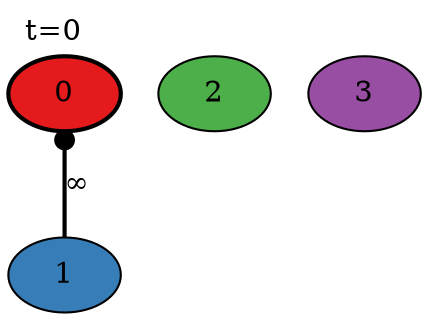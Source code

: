 digraph N {
  label = "t=0";
  labelloc = "top";
  labeljust = "left";
  node0 [ label = "0" style = "filled,bold" fillcolor = "/set19/1" ];
  node1 [ label = "1" style = "filled" fillcolor = "/set19/2" ];
  node2 [ label = "2" style = "filled" fillcolor = "/set19/3" ];
  node3 [ label = "3" style = "filled" fillcolor = "/set19/4" ];
  node0 -> node1 [ dir = "both" label = "∞" style = "bold" arrowtail = "dot" arrowhead = "none"];
}

digraph N {
  label = "t=0";
  labelloc = "top";
  labeljust = "left";
  node0 [ label = "0" style = "filled" fillcolor = "/set19/1" ];
  node1 [ label = "1" style = "filled,bold" fillcolor = "/set19/2" ];
  node2 [ label = "2" style = "filled" fillcolor = "/set19/3" ];
  node3 [ label = "3" style = "filled" fillcolor = "/set19/4" ];
  node0 -> node1 [ dir = "both" label = "1" style = "bold" arrowtail = "none" arrowhead = "dot"];
  node0 -> node1 [ color = "/set19/2" fontcolor = "/set19/2" label = "1" ];
  node0 -> node1 [ color = "gray" style = "dashed" ];
}

digraph N {
  label = "t=0";
  labelloc = "top";
  labeljust = "left";
  node0 [ label = "0" style = "filled,bold" fillcolor = "/set19/1" ];
  node1 [ label = "1" style = "filled" fillcolor = "/set19/2" ];
  node2 [ label = "2" style = "filled" fillcolor = "/set19/3" ];
  node3 [ label = "3" style = "filled" fillcolor = "/set19/4" ];
  node0 -> node1 [ dir = "both" label = "1" style = "bold" arrowtail = "none" arrowhead = "none"];
  node0 -> node2 [ dir = "both" label = "∞" style = "bold" arrowtail = "dot" arrowhead = "none"];
  node0 -> node1 [ color = "/set19/2" fontcolor = "/set19/2" label = "1" ];
  node1 -> node0 [ color = "/set19/1" fontcolor = "/set19/1" label = "1" ];
  node0 -> node1 [ color = "gray" style = "dashed" ];
  node1 -> node0 [ color = "gray" style = "dashed" ];
}

digraph N {
  label = "t=0";
  labelloc = "top";
  labeljust = "left";
  node0 [ label = "0" style = "filled" fillcolor = "/set19/1" ];
  node1 [ label = "1" style = "filled" fillcolor = "/set19/2" ];
  node2 [ label = "2" style = "filled,bold" fillcolor = "/set19/3" ];
  node3 [ label = "3" style = "filled" fillcolor = "/set19/4" ];
  node0 -> node1 [ dir = "both" label = "1" style = "bold" arrowtail = "none" arrowhead = "none"];
  node0 -> node2 [ dir = "both" label = "10" style = "bold" arrowtail = "none" arrowhead = "dot"];
  node0 -> node1 [ color = "/set19/2" fontcolor = "/set19/2" label = "1" ];
  node0 -> node2 [ color = "/set19/3" fontcolor = "/set19/3" label = "10" ];
  node1 -> node0 [ color = "/set19/1" fontcolor = "/set19/1" label = "1" ];
  node0 -> node1 [ color = "gray" style = "dashed" ];
  node1 -> node0 [ color = "gray" style = "dashed" ];
  node0 -> node1 [ color = "gray" style = "dashed" ];
  node0 -> node2 [ color = "gray" style = "dashed" ];
}

digraph N {
  label = "t=0";
  labelloc = "top";
  labeljust = "left";
  node0 [ label = "0" style = "filled" fillcolor = "/set19/1" ];
  node1 [ label = "1" style = "filled,bold" fillcolor = "/set19/2" ];
  node2 [ label = "2" style = "filled" fillcolor = "/set19/3" ];
  node3 [ label = "3" style = "filled" fillcolor = "/set19/4" ];
  node0 -> node1 [ dir = "both" label = "1" style = "bold" arrowtail = "none" arrowhead = "none"];
  node0 -> node2 [ dir = "both" label = "10" style = "bold" arrowtail = "none" arrowhead = "none"];
  node1 -> node2 [ dir = "both" label = "∞" style = "bold" arrowtail = "dot" arrowhead = "none"];
  node0 -> node1 [ color = "/set19/2" fontcolor = "/set19/2" label = "1" ];
  node0 -> node2 [ color = "/set19/3" fontcolor = "/set19/3" label = "10" ];
  node1 -> node0 [ color = "/set19/1" fontcolor = "/set19/1" label = "1" ];
  node2 -> node0 [ color = "/set19/1" fontcolor = "/set19/1" label = "10" ];
  node0 -> node1 [ color = "gray" style = "dashed" ];
  node1 -> node0 [ color = "gray" style = "dashed" ];
  node0 -> node1 [ color = "gray" style = "dashed" ];
  node0 -> node2 [ color = "gray" style = "dashed" ];
  node2 -> node0 [ color = "gray" style = "dashed" ];
}

digraph N {
  label = "t=0";
  labelloc = "top";
  labeljust = "left";
  node0 [ label = "0" style = "filled" fillcolor = "/set19/1" ];
  node1 [ label = "1" style = "filled" fillcolor = "/set19/2" ];
  node2 [ label = "2" style = "filled,bold" fillcolor = "/set19/3" ];
  node3 [ label = "3" style = "filled" fillcolor = "/set19/4" ];
  node0 -> node1 [ dir = "both" label = "1" style = "bold" arrowtail = "none" arrowhead = "none"];
  node0 -> node2 [ dir = "both" label = "10" style = "bold" arrowtail = "none" arrowhead = "none"];
  node1 -> node2 [ dir = "both" label = "1" style = "bold" arrowtail = "none" arrowhead = "dot"];
  node0 -> node1 [ color = "/set19/2" fontcolor = "/set19/2" label = "1" ];
  node0 -> node2 [ color = "/set19/3" fontcolor = "/set19/3" label = "10" ];
  node1 -> node0 [ color = "/set19/1" fontcolor = "/set19/1" label = "1" ];
  node1 -> node2 [ color = "/set19/3" fontcolor = "/set19/3" label = "1" ];
  node2 -> node0 [ color = "/set19/1" fontcolor = "/set19/1" label = "10" ];
  node0 -> node1 [ color = "gray" style = "dashed" ];
  node1 -> node0 [ color = "gray" style = "dashed" ];
  node0 -> node1 [ color = "gray" style = "dashed" ];
  node0 -> node2 [ color = "gray" style = "dashed" ];
  node2 -> node0 [ color = "gray" style = "dashed" ];
  node1 -> node0 [ color = "gray" style = "dashed" ];
  node1 -> node2 [ color = "gray" style = "dashed" ];
}

digraph N {
  label = "t=0";
  labelloc = "top";
  labeljust = "left";
  node0 [ label = "0" style = "filled" fillcolor = "/set19/1" ];
  node1 [ label = "1" style = "filled,bold" fillcolor = "/set19/2" ];
  node2 [ label = "2" style = "filled" fillcolor = "/set19/3" ];
  node3 [ label = "3" style = "filled" fillcolor = "/set19/4" ];
  node0 -> node1 [ dir = "both" label = "1" style = "bold" arrowtail = "none" arrowhead = "none"];
  node0 -> node2 [ dir = "both" label = "10" style = "bold" arrowtail = "none" arrowhead = "none"];
  node1 -> node2 [ dir = "both" label = "1" style = "bold" arrowtail = "none" arrowhead = "none"];
  node1 -> node3 [ dir = "both" label = "∞" style = "bold" arrowtail = "dot" arrowhead = "none"];
  node0 -> node1 [ color = "/set19/2" fontcolor = "/set19/2" label = "1" ];
  node0 -> node2 [ color = "/set19/3" fontcolor = "/set19/3" label = "10" ];
  node1 -> node0 [ color = "/set19/1" fontcolor = "/set19/1" label = "1" ];
  node1 -> node2 [ color = "/set19/3" fontcolor = "/set19/3" label = "1" ];
  node2 -> node0 [ color = "/set19/1" fontcolor = "/set19/1" label = "10" ];
  node2 -> node1 [ color = "/set19/2" fontcolor = "/set19/2" label = "1" ];
  node0 -> node1 [ color = "gray" style = "dashed" ];
  node1 -> node0 [ color = "gray" style = "dashed" ];
  node0 -> node1 [ color = "gray" style = "dashed" ];
  node0 -> node2 [ color = "gray" style = "dashed" ];
  node2 -> node0 [ color = "gray" style = "dashed" ];
  node1 -> node0 [ color = "gray" style = "dashed" ];
  node1 -> node2 [ color = "gray" style = "dashed" ];
  node2 -> node0 [ color = "gray" style = "dashed" ];
  node2 -> node1 [ color = "gray" style = "dashed" ];
}

digraph N {
  label = "t=0";
  labelloc = "top";
  labeljust = "left";
  node0 [ label = "0" style = "filled" fillcolor = "/set19/1" ];
  node1 [ label = "1" style = "filled" fillcolor = "/set19/2" ];
  node2 [ label = "2" style = "filled" fillcolor = "/set19/3" ];
  node3 [ label = "3" style = "filled,bold" fillcolor = "/set19/4" ];
  node0 -> node1 [ dir = "both" label = "1" style = "bold" arrowtail = "none" arrowhead = "none"];
  node0 -> node2 [ dir = "both" label = "10" style = "bold" arrowtail = "none" arrowhead = "none"];
  node1 -> node2 [ dir = "both" label = "1" style = "bold" arrowtail = "none" arrowhead = "none"];
  node1 -> node3 [ dir = "both" label = "10" style = "bold" arrowtail = "none" arrowhead = "dot"];
  node0 -> node1 [ color = "/set19/2" fontcolor = "/set19/2" label = "1" ];
  node0 -> node2 [ color = "/set19/3" fontcolor = "/set19/3" label = "10" ];
  node1 -> node0 [ color = "/set19/1" fontcolor = "/set19/1" label = "1" ];
  node1 -> node2 [ color = "/set19/3" fontcolor = "/set19/3" label = "1" ];
  node1 -> node3 [ color = "/set19/4" fontcolor = "/set19/4" label = "10" ];
  node2 -> node0 [ color = "/set19/1" fontcolor = "/set19/1" label = "10" ];
  node2 -> node1 [ color = "/set19/2" fontcolor = "/set19/2" label = "1" ];
  node0 -> node1 [ color = "gray" style = "dashed" ];
  node1 -> node0 [ color = "gray" style = "dashed" ];
  node0 -> node1 [ color = "gray" style = "dashed" ];
  node0 -> node2 [ color = "gray" style = "dashed" ];
  node2 -> node0 [ color = "gray" style = "dashed" ];
  node1 -> node0 [ color = "gray" style = "dashed" ];
  node1 -> node2 [ color = "gray" style = "dashed" ];
  node2 -> node0 [ color = "gray" style = "dashed" ];
  node2 -> node1 [ color = "gray" style = "dashed" ];
  node1 -> node0 [ color = "gray" style = "dashed" ];
  node1 -> node2 [ color = "gray" style = "dashed" ];
  node1 -> node3 [ color = "gray" style = "dashed" ];
}

digraph N {
  label = "t=0";
  labelloc = "top";
  labeljust = "left";
  node0 [ label = "0" style = "filled" fillcolor = "/set19/1" ];
  node1 [ label = "1" style = "filled" fillcolor = "/set19/2" ];
  node2 [ label = "2" style = "filled,bold" fillcolor = "/set19/3" ];
  node3 [ label = "3" style = "filled" fillcolor = "/set19/4" ];
  node0 -> node1 [ dir = "both" label = "1" style = "bold" arrowtail = "none" arrowhead = "none"];
  node0 -> node2 [ dir = "both" label = "10" style = "bold" arrowtail = "none" arrowhead = "none"];
  node1 -> node2 [ dir = "both" label = "1" style = "bold" arrowtail = "none" arrowhead = "none"];
  node1 -> node3 [ dir = "both" label = "10" style = "bold" arrowtail = "none" arrowhead = "none"];
  node2 -> node3 [ dir = "both" label = "∞" style = "bold" arrowtail = "dot" arrowhead = "none"];
  node0 -> node1 [ color = "/set19/2" fontcolor = "/set19/2" label = "1" ];
  node0 -> node2 [ color = "/set19/3" fontcolor = "/set19/3" label = "10" ];
  node1 -> node0 [ color = "/set19/1" fontcolor = "/set19/1" label = "1" ];
  node1 -> node2 [ color = "/set19/3" fontcolor = "/set19/3" label = "1" ];
  node1 -> node3 [ color = "/set19/4" fontcolor = "/set19/4" label = "10" ];
  node2 -> node0 [ color = "/set19/1" fontcolor = "/set19/1" label = "10" ];
  node2 -> node1 [ color = "/set19/2" fontcolor = "/set19/2" label = "1" ];
  node3 -> node1 [ color = "/set19/2" fontcolor = "/set19/2" label = "10" ];
  node0 -> node1 [ color = "gray" style = "dashed" ];
  node1 -> node0 [ color = "gray" style = "dashed" ];
  node0 -> node1 [ color = "gray" style = "dashed" ];
  node0 -> node2 [ color = "gray" style = "dashed" ];
  node2 -> node0 [ color = "gray" style = "dashed" ];
  node1 -> node0 [ color = "gray" style = "dashed" ];
  node1 -> node2 [ color = "gray" style = "dashed" ];
  node2 -> node0 [ color = "gray" style = "dashed" ];
  node2 -> node1 [ color = "gray" style = "dashed" ];
  node1 -> node0 [ color = "gray" style = "dashed" ];
  node1 -> node2 [ color = "gray" style = "dashed" ];
  node1 -> node3 [ color = "gray" style = "dashed" ];
  node3 -> node1 [ color = "gray" style = "dashed" ];
}

digraph N {
  label = "t=0";
  labelloc = "top";
  labeljust = "left";
  node0 [ label = "0" style = "filled" fillcolor = "/set19/1" ];
  node1 [ label = "1" style = "filled" fillcolor = "/set19/2" ];
  node2 [ label = "2" style = "filled" fillcolor = "/set19/3" ];
  node3 [ label = "3" style = "filled,bold" fillcolor = "/set19/4" ];
  node0 -> node1 [ dir = "both" label = "1" style = "bold" arrowtail = "none" arrowhead = "none"];
  node0 -> node2 [ dir = "both" label = "10" style = "bold" arrowtail = "none" arrowhead = "none"];
  node1 -> node2 [ dir = "both" label = "1" style = "bold" arrowtail = "none" arrowhead = "none"];
  node1 -> node3 [ dir = "both" label = "10" style = "bold" arrowtail = "none" arrowhead = "none"];
  node2 -> node3 [ dir = "both" label = "1" style = "bold" arrowtail = "none" arrowhead = "dot"];
  node0 -> node1 [ color = "/set19/2" fontcolor = "/set19/2" label = "1" ];
  node0 -> node2 [ color = "/set19/3" fontcolor = "/set19/3" label = "10" ];
  node1 -> node0 [ color = "/set19/1" fontcolor = "/set19/1" label = "1" ];
  node1 -> node2 [ color = "/set19/3" fontcolor = "/set19/3" label = "1" ];
  node1 -> node3 [ color = "/set19/4" fontcolor = "/set19/4" label = "10" ];
  node2 -> node0 [ color = "/set19/1" fontcolor = "/set19/1" label = "10" ];
  node2 -> node1 [ color = "/set19/2" fontcolor = "/set19/2" label = "1" ];
  node2 -> node3 [ color = "/set19/4" fontcolor = "/set19/4" label = "1" ];
  node3 -> node1 [ color = "/set19/2" fontcolor = "/set19/2" label = "10" ];
  node0 -> node1 [ color = "gray" style = "dashed" ];
  node1 -> node0 [ color = "gray" style = "dashed" ];
  node0 -> node1 [ color = "gray" style = "dashed" ];
  node0 -> node2 [ color = "gray" style = "dashed" ];
  node2 -> node0 [ color = "gray" style = "dashed" ];
  node1 -> node0 [ color = "gray" style = "dashed" ];
  node1 -> node2 [ color = "gray" style = "dashed" ];
  node2 -> node0 [ color = "gray" style = "dashed" ];
  node2 -> node1 [ color = "gray" style = "dashed" ];
  node1 -> node0 [ color = "gray" style = "dashed" ];
  node1 -> node2 [ color = "gray" style = "dashed" ];
  node1 -> node3 [ color = "gray" style = "dashed" ];
  node3 -> node1 [ color = "gray" style = "dashed" ];
  node2 -> node0 [ color = "gray" style = "dashed" ];
  node2 -> node1 [ color = "gray" style = "dashed" ];
  node2 -> node3 [ color = "gray" style = "dashed" ];
}

digraph N {
  label = "t=1";
  labelloc = "top";
  labeljust = "left";
  node0 [ label = "0" style = "filled" fillcolor = "/set19/1" ];
  node1 [ label = "1" style = "filled,bold" fillcolor = "/set19/2" ];
  node2 [ label = "2" style = "filled" fillcolor = "/set19/3" ];
  node3 [ label = "3" style = "filled" fillcolor = "/set19/4" ];
  node0 -> node1 [ dir = "both" label = "1" style = "bold" arrowtail = "none" arrowhead = "none"];
  node0 -> node2 [ dir = "both" label = "10" style = "bold" arrowtail = "none" arrowhead = "none"];
  node1 -> node2 [ dir = "both" label = "1" style = "bold" arrowtail = "none" arrowhead = "none"];
  node1 -> node3 [ dir = "both" label = "10" style = "bold" arrowtail = "none" arrowhead = "none"];
  node2 -> node3 [ dir = "both" label = "1" style = "bold" arrowtail = "none" arrowhead = "none"];
  node0 -> node1 [ color = "/set19/2" fontcolor = "/set19/2" label = "1" ];
  node0 -> node2 [ color = "/set19/3" fontcolor = "/set19/3" label = "10" ];
  node1 -> node0 [ color = "/set19/1" fontcolor = "/set19/1" label = "1" ];
  node1 -> node2 [ color = "/set19/3" fontcolor = "/set19/3" label = "1" ];
  node1 -> node3 [ color = "/set19/4" fontcolor = "/set19/4" label = "10" ];
  node2 -> node0 [ color = "/set19/1" fontcolor = "/set19/1" label = "10" ];
  node2 -> node1 [ color = "/set19/2" fontcolor = "/set19/2" label = "1" ];
  node2 -> node3 [ color = "/set19/4" fontcolor = "/set19/4" label = "1" ];
  node3 -> node1 [ color = "/set19/2" fontcolor = "/set19/2" label = "10" ];
  node3 -> node2 [ color = "/set19/3" fontcolor = "/set19/3" label = "1" ];
  node0 -> node1 [ color = "black" style = "dashed" ];
  node1 -> node0 [ color = "gray" style = "dashed" ];
  node0 -> node1 [ color = "gray" style = "dashed" ];
  node0 -> node2 [ color = "gray" style = "dashed" ];
  node2 -> node0 [ color = "gray" style = "dashed" ];
  node1 -> node0 [ color = "gray" style = "dashed" ];
  node1 -> node2 [ color = "gray" style = "dashed" ];
  node2 -> node0 [ color = "gray" style = "dashed" ];
  node2 -> node1 [ color = "gray" style = "dashed" ];
  node1 -> node0 [ color = "gray" style = "dashed" ];
  node1 -> node2 [ color = "gray" style = "dashed" ];
  node1 -> node3 [ color = "gray" style = "dashed" ];
  node3 -> node1 [ color = "gray" style = "dashed" ];
  node2 -> node0 [ color = "gray" style = "dashed" ];
  node2 -> node1 [ color = "gray" style = "dashed" ];
  node2 -> node3 [ color = "gray" style = "dashed" ];
  node3 -> node1 [ color = "gray" style = "dashed" ];
  node3 -> node2 [ color = "gray" style = "dashed" ];
}

digraph N {
  label = "t=1";
  labelloc = "top";
  labeljust = "left";
  node0 [ label = "0" style = "filled,bold" fillcolor = "/set19/1" ];
  node1 [ label = "1" style = "filled" fillcolor = "/set19/2" ];
  node2 [ label = "2" style = "filled" fillcolor = "/set19/3" ];
  node3 [ label = "3" style = "filled" fillcolor = "/set19/4" ];
  node0 -> node1 [ dir = "both" label = "1" style = "bold" arrowtail = "none" arrowhead = "none"];
  node0 -> node2 [ dir = "both" label = "10" style = "bold" arrowtail = "none" arrowhead = "none"];
  node1 -> node2 [ dir = "both" label = "1" style = "bold" arrowtail = "none" arrowhead = "none"];
  node1 -> node3 [ dir = "both" label = "10" style = "bold" arrowtail = "none" arrowhead = "none"];
  node2 -> node3 [ dir = "both" label = "1" style = "bold" arrowtail = "none" arrowhead = "none"];
  node0 -> node1 [ color = "/set19/2" fontcolor = "/set19/2" label = "1" ];
  node0 -> node2 [ color = "/set19/3" fontcolor = "/set19/3" label = "10" ];
  node1 -> node0 [ color = "/set19/1" fontcolor = "/set19/1" label = "1" ];
  node1 -> node2 [ color = "/set19/3" fontcolor = "/set19/3" label = "1" ];
  node1 -> node3 [ color = "/set19/4" fontcolor = "/set19/4" label = "10" ];
  node2 -> node0 [ color = "/set19/1" fontcolor = "/set19/1" label = "10" ];
  node2 -> node1 [ color = "/set19/2" fontcolor = "/set19/2" label = "1" ];
  node2 -> node3 [ color = "/set19/4" fontcolor = "/set19/4" label = "1" ];
  node3 -> node1 [ color = "/set19/2" fontcolor = "/set19/2" label = "10" ];
  node3 -> node2 [ color = "/set19/3" fontcolor = "/set19/3" label = "1" ];
  node1 -> node0 [ color = "black" style = "dashed" ];
  node0 -> node1 [ color = "gray" style = "dashed" ];
  node0 -> node2 [ color = "gray" style = "dashed" ];
  node2 -> node0 [ color = "gray" style = "dashed" ];
  node1 -> node0 [ color = "gray" style = "dashed" ];
  node1 -> node2 [ color = "gray" style = "dashed" ];
  node2 -> node0 [ color = "gray" style = "dashed" ];
  node2 -> node1 [ color = "gray" style = "dashed" ];
  node1 -> node0 [ color = "gray" style = "dashed" ];
  node1 -> node2 [ color = "gray" style = "dashed" ];
  node1 -> node3 [ color = "gray" style = "dashed" ];
  node3 -> node1 [ color = "gray" style = "dashed" ];
  node2 -> node0 [ color = "gray" style = "dashed" ];
  node2 -> node1 [ color = "gray" style = "dashed" ];
  node2 -> node3 [ color = "gray" style = "dashed" ];
  node3 -> node1 [ color = "gray" style = "dashed" ];
  node3 -> node2 [ color = "gray" style = "dashed" ];
}

digraph N {
  label = "t=1";
  labelloc = "top";
  labeljust = "left";
  node0 [ label = "0" style = "filled" fillcolor = "/set19/1" ];
  node1 [ label = "1" style = "filled,bold" fillcolor = "/set19/2" ];
  node2 [ label = "2" style = "filled" fillcolor = "/set19/3" ];
  node3 [ label = "3" style = "filled" fillcolor = "/set19/4" ];
  node0 -> node1 [ dir = "both" label = "1" style = "bold" arrowtail = "none" arrowhead = "none"];
  node0 -> node2 [ dir = "both" label = "10" style = "bold" arrowtail = "none" arrowhead = "none"];
  node1 -> node2 [ dir = "both" label = "1" style = "bold" arrowtail = "none" arrowhead = "none"];
  node1 -> node3 [ dir = "both" label = "10" style = "bold" arrowtail = "none" arrowhead = "none"];
  node2 -> node3 [ dir = "both" label = "1" style = "bold" arrowtail = "none" arrowhead = "none"];
  node0 -> node1 [ color = "/set19/2" fontcolor = "/set19/2" label = "1" ];
  node0 -> node2 [ color = "/set19/3" fontcolor = "/set19/3" label = "10" ];
  node1 -> node0 [ color = "/set19/1" fontcolor = "/set19/1" label = "1" ];
  node1 -> node2 [ color = "/set19/3" fontcolor = "/set19/3" label = "1" ];
  node1 -> node3 [ color = "/set19/4" fontcolor = "/set19/4" label = "10" ];
  node2 -> node0 [ color = "/set19/1" fontcolor = "/set19/1" label = "10" ];
  node2 -> node1 [ color = "/set19/2" fontcolor = "/set19/2" label = "1" ];
  node2 -> node3 [ color = "/set19/4" fontcolor = "/set19/4" label = "1" ];
  node3 -> node1 [ color = "/set19/2" fontcolor = "/set19/2" label = "10" ];
  node3 -> node2 [ color = "/set19/3" fontcolor = "/set19/3" label = "1" ];
  node0 -> node1 [ color = "black" style = "dashed" ];
  node0 -> node2 [ color = "gray" style = "dashed" ];
  node2 -> node0 [ color = "gray" style = "dashed" ];
  node1 -> node0 [ color = "gray" style = "dashed" ];
  node1 -> node2 [ color = "gray" style = "dashed" ];
  node2 -> node0 [ color = "gray" style = "dashed" ];
  node2 -> node1 [ color = "gray" style = "dashed" ];
  node1 -> node0 [ color = "gray" style = "dashed" ];
  node1 -> node2 [ color = "gray" style = "dashed" ];
  node1 -> node3 [ color = "gray" style = "dashed" ];
  node3 -> node1 [ color = "gray" style = "dashed" ];
  node2 -> node0 [ color = "gray" style = "dashed" ];
  node2 -> node1 [ color = "gray" style = "dashed" ];
  node2 -> node3 [ color = "gray" style = "dashed" ];
  node3 -> node1 [ color = "gray" style = "dashed" ];
  node3 -> node2 [ color = "gray" style = "dashed" ];
}

digraph N {
  label = "t=1";
  labelloc = "top";
  labeljust = "left";
  node0 [ label = "0" style = "filled" fillcolor = "/set19/1" ];
  node1 [ label = "1" style = "filled" fillcolor = "/set19/2" ];
  node2 [ label = "2" style = "filled,bold" fillcolor = "/set19/3" ];
  node3 [ label = "3" style = "filled" fillcolor = "/set19/4" ];
  node0 -> node1 [ dir = "both" label = "1" style = "bold" arrowtail = "none" arrowhead = "none"];
  node0 -> node2 [ dir = "both" label = "10" style = "bold" arrowtail = "none" arrowhead = "none"];
  node1 -> node2 [ dir = "both" label = "1" style = "bold" arrowtail = "none" arrowhead = "none"];
  node1 -> node3 [ dir = "both" label = "10" style = "bold" arrowtail = "none" arrowhead = "none"];
  node2 -> node3 [ dir = "both" label = "1" style = "bold" arrowtail = "none" arrowhead = "none"];
  node0 -> node1 [ color = "/set19/2" fontcolor = "/set19/2" label = "1" ];
  node0 -> node2 [ color = "/set19/3" fontcolor = "/set19/3" label = "10" ];
  node1 -> node0 [ color = "/set19/1" fontcolor = "/set19/1" label = "1" ];
  node1 -> node2 [ color = "/set19/3" fontcolor = "/set19/3" label = "1" ];
  node1 -> node3 [ color = "/set19/4" fontcolor = "/set19/4" label = "10" ];
  node2 -> node0 [ color = "/set19/1" fontcolor = "/set19/1" label = "10" ];
  node2 -> node1 [ color = "/set19/2" fontcolor = "/set19/2" label = "1" ];
  node2 -> node3 [ color = "/set19/4" fontcolor = "/set19/4" label = "1" ];
  node3 -> node1 [ color = "/set19/2" fontcolor = "/set19/2" label = "10" ];
  node3 -> node2 [ color = "/set19/3" fontcolor = "/set19/3" label = "1" ];
  node0 -> node2 [ color = "black" style = "dashed" ];
  node2 -> node0 [ color = "gray" style = "dashed" ];
  node1 -> node0 [ color = "gray" style = "dashed" ];
  node1 -> node2 [ color = "gray" style = "dashed" ];
  node2 -> node0 [ color = "gray" style = "dashed" ];
  node2 -> node1 [ color = "gray" style = "dashed" ];
  node1 -> node0 [ color = "gray" style = "dashed" ];
  node1 -> node2 [ color = "gray" style = "dashed" ];
  node1 -> node3 [ color = "gray" style = "dashed" ];
  node3 -> node1 [ color = "gray" style = "dashed" ];
  node2 -> node0 [ color = "gray" style = "dashed" ];
  node2 -> node1 [ color = "gray" style = "dashed" ];
  node2 -> node3 [ color = "gray" style = "dashed" ];
  node3 -> node1 [ color = "gray" style = "dashed" ];
  node3 -> node2 [ color = "gray" style = "dashed" ];
}

digraph N {
  label = "t=1";
  labelloc = "top";
  labeljust = "left";
  node0 [ label = "0" style = "filled,bold" fillcolor = "/set19/1" ];
  node1 [ label = "1" style = "filled" fillcolor = "/set19/2" ];
  node2 [ label = "2" style = "filled" fillcolor = "/set19/3" ];
  node3 [ label = "3" style = "filled" fillcolor = "/set19/4" ];
  node0 -> node1 [ dir = "both" label = "1" style = "bold" arrowtail = "none" arrowhead = "none"];
  node0 -> node2 [ dir = "both" label = "10" style = "bold" arrowtail = "none" arrowhead = "none"];
  node1 -> node2 [ dir = "both" label = "1" style = "bold" arrowtail = "none" arrowhead = "none"];
  node1 -> node3 [ dir = "both" label = "10" style = "bold" arrowtail = "none" arrowhead = "none"];
  node2 -> node3 [ dir = "both" label = "1" style = "bold" arrowtail = "none" arrowhead = "none"];
  node0 -> node1 [ color = "/set19/2" fontcolor = "/set19/2" label = "1" ];
  node0 -> node2 [ color = "/set19/3" fontcolor = "/set19/3" label = "10" ];
  node1 -> node0 [ color = "/set19/1" fontcolor = "/set19/1" label = "1" ];
  node1 -> node2 [ color = "/set19/3" fontcolor = "/set19/3" label = "1" ];
  node1 -> node3 [ color = "/set19/4" fontcolor = "/set19/4" label = "10" ];
  node2 -> node0 [ color = "/set19/1" fontcolor = "/set19/1" label = "10" ];
  node2 -> node1 [ color = "/set19/2" fontcolor = "/set19/2" label = "1" ];
  node2 -> node3 [ color = "/set19/4" fontcolor = "/set19/4" label = "1" ];
  node3 -> node1 [ color = "/set19/2" fontcolor = "/set19/2" label = "10" ];
  node3 -> node2 [ color = "/set19/3" fontcolor = "/set19/3" label = "1" ];
  node2 -> node0 [ color = "black" style = "dashed" ];
  node1 -> node0 [ color = "gray" style = "dashed" ];
  node1 -> node2 [ color = "gray" style = "dashed" ];
  node2 -> node0 [ color = "gray" style = "dashed" ];
  node2 -> node1 [ color = "gray" style = "dashed" ];
  node1 -> node0 [ color = "gray" style = "dashed" ];
  node1 -> node2 [ color = "gray" style = "dashed" ];
  node1 -> node3 [ color = "gray" style = "dashed" ];
  node3 -> node1 [ color = "gray" style = "dashed" ];
  node2 -> node0 [ color = "gray" style = "dashed" ];
  node2 -> node1 [ color = "gray" style = "dashed" ];
  node2 -> node3 [ color = "gray" style = "dashed" ];
  node3 -> node1 [ color = "gray" style = "dashed" ];
  node3 -> node2 [ color = "gray" style = "dashed" ];
}

digraph N {
  label = "t=1";
  labelloc = "top";
  labeljust = "left";
  node0 [ label = "0" style = "filled,bold" fillcolor = "/set19/1" ];
  node1 [ label = "1" style = "filled" fillcolor = "/set19/2" ];
  node2 [ label = "2" style = "filled" fillcolor = "/set19/3" ];
  node3 [ label = "3" style = "filled" fillcolor = "/set19/4" ];
  node0 -> node1 [ dir = "both" label = "1" style = "bold" arrowtail = "none" arrowhead = "none"];
  node0 -> node2 [ dir = "both" label = "10" style = "bold" arrowtail = "none" arrowhead = "none"];
  node1 -> node2 [ dir = "both" label = "1" style = "bold" arrowtail = "none" arrowhead = "none"];
  node1 -> node3 [ dir = "both" label = "10" style = "bold" arrowtail = "none" arrowhead = "none"];
  node2 -> node3 [ dir = "both" label = "1" style = "bold" arrowtail = "none" arrowhead = "none"];
  node0 -> node1 [ color = "/set19/2" fontcolor = "/set19/2" label = "1" ];
  node0 -> node2 [ color = "/set19/3" fontcolor = "/set19/3" label = "10" ];
  node1 -> node0 [ color = "/set19/1" fontcolor = "/set19/1" label = "1" ];
  node1 -> node2 [ color = "/set19/3" fontcolor = "/set19/3" label = "1" ];
  node1 -> node3 [ color = "/set19/4" fontcolor = "/set19/4" label = "10" ];
  node2 -> node0 [ color = "/set19/1" fontcolor = "/set19/1" label = "10" ];
  node2 -> node1 [ color = "/set19/2" fontcolor = "/set19/2" label = "1" ];
  node2 -> node3 [ color = "/set19/4" fontcolor = "/set19/4" label = "1" ];
  node3 -> node1 [ color = "/set19/2" fontcolor = "/set19/2" label = "10" ];
  node3 -> node2 [ color = "/set19/3" fontcolor = "/set19/3" label = "1" ];
  node1 -> node0 [ color = "black" style = "dashed" ];
  node1 -> node2 [ color = "gray" style = "dashed" ];
  node2 -> node0 [ color = "gray" style = "dashed" ];
  node2 -> node1 [ color = "gray" style = "dashed" ];
  node1 -> node0 [ color = "gray" style = "dashed" ];
  node1 -> node2 [ color = "gray" style = "dashed" ];
  node1 -> node3 [ color = "gray" style = "dashed" ];
  node3 -> node1 [ color = "gray" style = "dashed" ];
  node2 -> node0 [ color = "gray" style = "dashed" ];
  node2 -> node1 [ color = "gray" style = "dashed" ];
  node2 -> node3 [ color = "gray" style = "dashed" ];
  node3 -> node1 [ color = "gray" style = "dashed" ];
  node3 -> node2 [ color = "gray" style = "dashed" ];
}

digraph N {
  label = "t=1";
  labelloc = "top";
  labeljust = "left";
  node0 [ label = "0" style = "filled" fillcolor = "/set19/1" ];
  node1 [ label = "1" style = "filled" fillcolor = "/set19/2" ];
  node2 [ label = "2" style = "filled,bold" fillcolor = "/set19/3" ];
  node3 [ label = "3" style = "filled" fillcolor = "/set19/4" ];
  node0 -> node1 [ dir = "both" label = "1" style = "bold" arrowtail = "none" arrowhead = "none"];
  node0 -> node2 [ dir = "both" label = "10" style = "bold" arrowtail = "none" arrowhead = "none"];
  node1 -> node2 [ dir = "both" label = "1" style = "bold" arrowtail = "none" arrowhead = "none"];
  node1 -> node3 [ dir = "both" label = "10" style = "bold" arrowtail = "none" arrowhead = "none"];
  node2 -> node3 [ dir = "both" label = "1" style = "bold" arrowtail = "none" arrowhead = "none"];
  node0 -> node1 [ color = "/set19/2" fontcolor = "/set19/2" label = "1" ];
  node0 -> node1 [ color = "/set19/3" fontcolor = "/set19/3" label = "2" ];
  node1 -> node0 [ color = "/set19/1" fontcolor = "/set19/1" label = "1" ];
  node1 -> node2 [ color = "/set19/3" fontcolor = "/set19/3" label = "1" ];
  node1 -> node3 [ color = "/set19/4" fontcolor = "/set19/4" label = "10" ];
  node2 -> node0 [ color = "/set19/1" fontcolor = "/set19/1" label = "10" ];
  node2 -> node1 [ color = "/set19/2" fontcolor = "/set19/2" label = "1" ];
  node2 -> node3 [ color = "/set19/4" fontcolor = "/set19/4" label = "1" ];
  node3 -> node1 [ color = "/set19/2" fontcolor = "/set19/2" label = "10" ];
  node3 -> node2 [ color = "/set19/3" fontcolor = "/set19/3" label = "1" ];
  node1 -> node2 [ color = "black" style = "dashed" ];
  node2 -> node0 [ color = "gray" style = "dashed" ];
  node2 -> node1 [ color = "gray" style = "dashed" ];
  node1 -> node0 [ color = "gray" style = "dashed" ];
  node1 -> node2 [ color = "gray" style = "dashed" ];
  node1 -> node3 [ color = "gray" style = "dashed" ];
  node3 -> node1 [ color = "gray" style = "dashed" ];
  node2 -> node0 [ color = "gray" style = "dashed" ];
  node2 -> node1 [ color = "gray" style = "dashed" ];
  node2 -> node3 [ color = "gray" style = "dashed" ];
  node3 -> node1 [ color = "gray" style = "dashed" ];
  node3 -> node2 [ color = "gray" style = "dashed" ];
  node0 -> node1 [ color = "gray" style = "dashed" ];
  node0 -> node2 [ color = "gray" style = "dashed" ];
}

digraph N {
  label = "t=1";
  labelloc = "top";
  labeljust = "left";
  node0 [ label = "0" style = "filled,bold" fillcolor = "/set19/1" ];
  node1 [ label = "1" style = "filled" fillcolor = "/set19/2" ];
  node2 [ label = "2" style = "filled" fillcolor = "/set19/3" ];
  node3 [ label = "3" style = "filled" fillcolor = "/set19/4" ];
  node0 -> node1 [ dir = "both" label = "1" style = "bold" arrowtail = "none" arrowhead = "none"];
  node0 -> node2 [ dir = "both" label = "10" style = "bold" arrowtail = "none" arrowhead = "none"];
  node1 -> node2 [ dir = "both" label = "1" style = "bold" arrowtail = "none" arrowhead = "none"];
  node1 -> node3 [ dir = "both" label = "10" style = "bold" arrowtail = "none" arrowhead = "none"];
  node2 -> node3 [ dir = "both" label = "1" style = "bold" arrowtail = "none" arrowhead = "none"];
  node0 -> node1 [ color = "/set19/2" fontcolor = "/set19/2" label = "1" ];
  node0 -> node1 [ color = "/set19/3" fontcolor = "/set19/3" label = "2" ];
  node1 -> node0 [ color = "/set19/1" fontcolor = "/set19/1" label = "1" ];
  node1 -> node2 [ color = "/set19/3" fontcolor = "/set19/3" label = "1" ];
  node1 -> node3 [ color = "/set19/4" fontcolor = "/set19/4" label = "10" ];
  node2 -> node1 [ color = "/set19/1" fontcolor = "/set19/1" label = "2" ];
  node2 -> node1 [ color = "/set19/2" fontcolor = "/set19/2" label = "1" ];
  node2 -> node3 [ color = "/set19/4" fontcolor = "/set19/4" label = "1" ];
  node3 -> node1 [ color = "/set19/2" fontcolor = "/set19/2" label = "10" ];
  node3 -> node2 [ color = "/set19/3" fontcolor = "/set19/3" label = "1" ];
  node2 -> node0 [ color = "black" style = "dashed" ];
  node2 -> node1 [ color = "gray" style = "dashed" ];
  node1 -> node0 [ color = "gray" style = "dashed" ];
  node1 -> node2 [ color = "gray" style = "dashed" ];
  node1 -> node3 [ color = "gray" style = "dashed" ];
  node3 -> node1 [ color = "gray" style = "dashed" ];
  node2 -> node0 [ color = "gray" style = "dashed" ];
  node2 -> node1 [ color = "gray" style = "dashed" ];
  node2 -> node3 [ color = "gray" style = "dashed" ];
  node3 -> node1 [ color = "gray" style = "dashed" ];
  node3 -> node2 [ color = "gray" style = "dashed" ];
  node0 -> node1 [ color = "gray" style = "dashed" ];
  node0 -> node2 [ color = "gray" style = "dashed" ];
  node2 -> node0 [ color = "gray" style = "dashed" ];
  node2 -> node1 [ color = "gray" style = "dashed" ];
  node2 -> node3 [ color = "gray" style = "dashed" ];
}

digraph N {
  label = "t=1";
  labelloc = "top";
  labeljust = "left";
  node0 [ label = "0" style = "filled" fillcolor = "/set19/1" ];
  node1 [ label = "1" style = "filled,bold" fillcolor = "/set19/2" ];
  node2 [ label = "2" style = "filled" fillcolor = "/set19/3" ];
  node3 [ label = "3" style = "filled" fillcolor = "/set19/4" ];
  node0 -> node1 [ dir = "both" label = "1" style = "bold" arrowtail = "none" arrowhead = "none"];
  node0 -> node2 [ dir = "both" label = "10" style = "bold" arrowtail = "none" arrowhead = "none"];
  node1 -> node2 [ dir = "both" label = "1" style = "bold" arrowtail = "none" arrowhead = "none"];
  node1 -> node3 [ dir = "both" label = "10" style = "bold" arrowtail = "none" arrowhead = "none"];
  node2 -> node3 [ dir = "both" label = "1" style = "bold" arrowtail = "none" arrowhead = "none"];
  node0 -> node1 [ color = "/set19/2" fontcolor = "/set19/2" label = "1" ];
  node0 -> node1 [ color = "/set19/3" fontcolor = "/set19/3" label = "2" ];
  node1 -> node0 [ color = "/set19/1" fontcolor = "/set19/1" label = "1" ];
  node1 -> node2 [ color = "/set19/3" fontcolor = "/set19/3" label = "1" ];
  node1 -> node3 [ color = "/set19/4" fontcolor = "/set19/4" label = "10" ];
  node2 -> node1 [ color = "/set19/1" fontcolor = "/set19/1" label = "2" ];
  node2 -> node1 [ color = "/set19/2" fontcolor = "/set19/2" label = "1" ];
  node2 -> node3 [ color = "/set19/4" fontcolor = "/set19/4" label = "1" ];
  node3 -> node1 [ color = "/set19/2" fontcolor = "/set19/2" label = "10" ];
  node3 -> node2 [ color = "/set19/3" fontcolor = "/set19/3" label = "1" ];
  node2 -> node1 [ color = "black" style = "dashed" ];
  node1 -> node0 [ color = "gray" style = "dashed" ];
  node1 -> node2 [ color = "gray" style = "dashed" ];
  node1 -> node3 [ color = "gray" style = "dashed" ];
  node3 -> node1 [ color = "gray" style = "dashed" ];
  node2 -> node0 [ color = "gray" style = "dashed" ];
  node2 -> node1 [ color = "gray" style = "dashed" ];
  node2 -> node3 [ color = "gray" style = "dashed" ];
  node3 -> node1 [ color = "gray" style = "dashed" ];
  node3 -> node2 [ color = "gray" style = "dashed" ];
  node0 -> node1 [ color = "gray" style = "dashed" ];
  node0 -> node2 [ color = "gray" style = "dashed" ];
  node2 -> node0 [ color = "gray" style = "dashed" ];
  node2 -> node1 [ color = "gray" style = "dashed" ];
  node2 -> node3 [ color = "gray" style = "dashed" ];
}

digraph N {
  label = "t=1";
  labelloc = "top";
  labeljust = "left";
  node0 [ label = "0" style = "filled,bold" fillcolor = "/set19/1" ];
  node1 [ label = "1" style = "filled" fillcolor = "/set19/2" ];
  node2 [ label = "2" style = "filled" fillcolor = "/set19/3" ];
  node3 [ label = "3" style = "filled" fillcolor = "/set19/4" ];
  node0 -> node1 [ dir = "both" label = "1" style = "bold" arrowtail = "none" arrowhead = "none"];
  node0 -> node2 [ dir = "both" label = "10" style = "bold" arrowtail = "none" arrowhead = "none"];
  node1 -> node2 [ dir = "both" label = "1" style = "bold" arrowtail = "none" arrowhead = "none"];
  node1 -> node3 [ dir = "both" label = "10" style = "bold" arrowtail = "none" arrowhead = "none"];
  node2 -> node3 [ dir = "both" label = "1" style = "bold" arrowtail = "none" arrowhead = "none"];
  node0 -> node1 [ color = "/set19/2" fontcolor = "/set19/2" label = "1" ];
  node0 -> node1 [ color = "/set19/3" fontcolor = "/set19/3" label = "2" ];
  node1 -> node0 [ color = "/set19/1" fontcolor = "/set19/1" label = "1" ];
  node1 -> node2 [ color = "/set19/3" fontcolor = "/set19/3" label = "1" ];
  node1 -> node3 [ color = "/set19/4" fontcolor = "/set19/4" label = "10" ];
  node2 -> node1 [ color = "/set19/1" fontcolor = "/set19/1" label = "2" ];
  node2 -> node1 [ color = "/set19/2" fontcolor = "/set19/2" label = "1" ];
  node2 -> node3 [ color = "/set19/4" fontcolor = "/set19/4" label = "1" ];
  node3 -> node1 [ color = "/set19/2" fontcolor = "/set19/2" label = "10" ];
  node3 -> node2 [ color = "/set19/3" fontcolor = "/set19/3" label = "1" ];
  node1 -> node0 [ color = "black" style = "dashed" ];
  node1 -> node2 [ color = "gray" style = "dashed" ];
  node1 -> node3 [ color = "gray" style = "dashed" ];
  node3 -> node1 [ color = "gray" style = "dashed" ];
  node2 -> node0 [ color = "gray" style = "dashed" ];
  node2 -> node1 [ color = "gray" style = "dashed" ];
  node2 -> node3 [ color = "gray" style = "dashed" ];
  node3 -> node1 [ color = "gray" style = "dashed" ];
  node3 -> node2 [ color = "gray" style = "dashed" ];
  node0 -> node1 [ color = "gray" style = "dashed" ];
  node0 -> node2 [ color = "gray" style = "dashed" ];
  node2 -> node0 [ color = "gray" style = "dashed" ];
  node2 -> node1 [ color = "gray" style = "dashed" ];
  node2 -> node3 [ color = "gray" style = "dashed" ];
}

digraph N {
  label = "t=1";
  labelloc = "top";
  labeljust = "left";
  node0 [ label = "0" style = "filled" fillcolor = "/set19/1" ];
  node1 [ label = "1" style = "filled" fillcolor = "/set19/2" ];
  node2 [ label = "2" style = "filled,bold" fillcolor = "/set19/3" ];
  node3 [ label = "3" style = "filled" fillcolor = "/set19/4" ];
  node0 -> node1 [ dir = "both" label = "1" style = "bold" arrowtail = "none" arrowhead = "none"];
  node0 -> node2 [ dir = "both" label = "10" style = "bold" arrowtail = "none" arrowhead = "none"];
  node1 -> node2 [ dir = "both" label = "1" style = "bold" arrowtail = "none" arrowhead = "none"];
  node1 -> node3 [ dir = "both" label = "10" style = "bold" arrowtail = "none" arrowhead = "none"];
  node2 -> node3 [ dir = "both" label = "1" style = "bold" arrowtail = "none" arrowhead = "none"];
  node0 -> node1 [ color = "/set19/2" fontcolor = "/set19/2" label = "1" ];
  node0 -> node1 [ color = "/set19/3" fontcolor = "/set19/3" label = "2" ];
  node0 -> node1 [ color = "/set19/4" fontcolor = "/set19/4" label = "11" ];
  node1 -> node0 [ color = "/set19/1" fontcolor = "/set19/1" label = "1" ];
  node1 -> node2 [ color = "/set19/3" fontcolor = "/set19/3" label = "1" ];
  node1 -> node3 [ color = "/set19/4" fontcolor = "/set19/4" label = "10" ];
  node2 -> node1 [ color = "/set19/1" fontcolor = "/set19/1" label = "2" ];
  node2 -> node1 [ color = "/set19/2" fontcolor = "/set19/2" label = "1" ];
  node2 -> node3 [ color = "/set19/4" fontcolor = "/set19/4" label = "1" ];
  node3 -> node1 [ color = "/set19/2" fontcolor = "/set19/2" label = "10" ];
  node3 -> node2 [ color = "/set19/3" fontcolor = "/set19/3" label = "1" ];
  node1 -> node2 [ color = "black" style = "dashed" ];
  node1 -> node3 [ color = "gray" style = "dashed" ];
  node3 -> node1 [ color = "gray" style = "dashed" ];
  node2 -> node0 [ color = "gray" style = "dashed" ];
  node2 -> node1 [ color = "gray" style = "dashed" ];
  node2 -> node3 [ color = "gray" style = "dashed" ];
  node3 -> node1 [ color = "gray" style = "dashed" ];
  node3 -> node2 [ color = "gray" style = "dashed" ];
  node0 -> node1 [ color = "gray" style = "dashed" ];
  node0 -> node2 [ color = "gray" style = "dashed" ];
  node2 -> node0 [ color = "gray" style = "dashed" ];
  node2 -> node1 [ color = "gray" style = "dashed" ];
  node2 -> node3 [ color = "gray" style = "dashed" ];
  node0 -> node1 [ color = "gray" style = "dashed" ];
  node0 -> node2 [ color = "gray" style = "dashed" ];
}

digraph N {
  label = "t=1";
  labelloc = "top";
  labeljust = "left";
  node0 [ label = "0" style = "filled" fillcolor = "/set19/1" ];
  node1 [ label = "1" style = "filled" fillcolor = "/set19/2" ];
  node2 [ label = "2" style = "filled" fillcolor = "/set19/3" ];
  node3 [ label = "3" style = "filled,bold" fillcolor = "/set19/4" ];
  node0 -> node1 [ dir = "both" label = "1" style = "bold" arrowtail = "none" arrowhead = "none"];
  node0 -> node2 [ dir = "both" label = "10" style = "bold" arrowtail = "none" arrowhead = "none"];
  node1 -> node2 [ dir = "both" label = "1" style = "bold" arrowtail = "none" arrowhead = "none"];
  node1 -> node3 [ dir = "both" label = "10" style = "bold" arrowtail = "none" arrowhead = "none"];
  node2 -> node3 [ dir = "both" label = "1" style = "bold" arrowtail = "none" arrowhead = "none"];
  node0 -> node1 [ color = "/set19/2" fontcolor = "/set19/2" label = "1" ];
  node0 -> node1 [ color = "/set19/3" fontcolor = "/set19/3" label = "2" ];
  node0 -> node1 [ color = "/set19/4" fontcolor = "/set19/4" label = "11" ];
  node1 -> node0 [ color = "/set19/1" fontcolor = "/set19/1" label = "1" ];
  node1 -> node2 [ color = "/set19/3" fontcolor = "/set19/3" label = "1" ];
  node1 -> node3 [ color = "/set19/4" fontcolor = "/set19/4" label = "10" ];
  node2 -> node1 [ color = "/set19/1" fontcolor = "/set19/1" label = "2" ];
  node2 -> node1 [ color = "/set19/2" fontcolor = "/set19/2" label = "1" ];
  node2 -> node3 [ color = "/set19/4" fontcolor = "/set19/4" label = "1" ];
  node3 -> node1 [ color = "/set19/2" fontcolor = "/set19/2" label = "10" ];
  node3 -> node2 [ color = "/set19/3" fontcolor = "/set19/3" label = "1" ];
  node1 -> node3 [ color = "black" style = "dashed" ];
  node3 -> node1 [ color = "gray" style = "dashed" ];
  node2 -> node0 [ color = "gray" style = "dashed" ];
  node2 -> node1 [ color = "gray" style = "dashed" ];
  node2 -> node3 [ color = "gray" style = "dashed" ];
  node3 -> node1 [ color = "gray" style = "dashed" ];
  node3 -> node2 [ color = "gray" style = "dashed" ];
  node0 -> node1 [ color = "gray" style = "dashed" ];
  node0 -> node2 [ color = "gray" style = "dashed" ];
  node2 -> node0 [ color = "gray" style = "dashed" ];
  node2 -> node1 [ color = "gray" style = "dashed" ];
  node2 -> node3 [ color = "gray" style = "dashed" ];
  node0 -> node1 [ color = "gray" style = "dashed" ];
  node0 -> node2 [ color = "gray" style = "dashed" ];
}

digraph N {
  label = "t=1";
  labelloc = "top";
  labeljust = "left";
  node0 [ label = "0" style = "filled" fillcolor = "/set19/1" ];
  node1 [ label = "1" style = "filled,bold" fillcolor = "/set19/2" ];
  node2 [ label = "2" style = "filled" fillcolor = "/set19/3" ];
  node3 [ label = "3" style = "filled" fillcolor = "/set19/4" ];
  node0 -> node1 [ dir = "both" label = "1" style = "bold" arrowtail = "none" arrowhead = "none"];
  node0 -> node2 [ dir = "both" label = "10" style = "bold" arrowtail = "none" arrowhead = "none"];
  node1 -> node2 [ dir = "both" label = "1" style = "bold" arrowtail = "none" arrowhead = "none"];
  node1 -> node3 [ dir = "both" label = "10" style = "bold" arrowtail = "none" arrowhead = "none"];
  node2 -> node3 [ dir = "both" label = "1" style = "bold" arrowtail = "none" arrowhead = "none"];
  node0 -> node1 [ color = "/set19/2" fontcolor = "/set19/2" label = "1" ];
  node0 -> node1 [ color = "/set19/3" fontcolor = "/set19/3" label = "2" ];
  node0 -> node1 [ color = "/set19/4" fontcolor = "/set19/4" label = "11" ];
  node1 -> node0 [ color = "/set19/1" fontcolor = "/set19/1" label = "1" ];
  node1 -> node2 [ color = "/set19/3" fontcolor = "/set19/3" label = "1" ];
  node1 -> node3 [ color = "/set19/4" fontcolor = "/set19/4" label = "10" ];
  node2 -> node1 [ color = "/set19/1" fontcolor = "/set19/1" label = "2" ];
  node2 -> node1 [ color = "/set19/2" fontcolor = "/set19/2" label = "1" ];
  node2 -> node3 [ color = "/set19/4" fontcolor = "/set19/4" label = "1" ];
  node3 -> node1 [ color = "/set19/1" fontcolor = "/set19/1" label = "11" ];
  node3 -> node1 [ color = "/set19/2" fontcolor = "/set19/2" label = "10" ];
  node3 -> node2 [ color = "/set19/3" fontcolor = "/set19/3" label = "1" ];
  node3 -> node1 [ color = "black" style = "dashed" ];
  node2 -> node0 [ color = "gray" style = "dashed" ];
  node2 -> node1 [ color = "gray" style = "dashed" ];
  node2 -> node3 [ color = "gray" style = "dashed" ];
  node3 -> node1 [ color = "gray" style = "dashed" ];
  node3 -> node2 [ color = "gray" style = "dashed" ];
  node0 -> node1 [ color = "gray" style = "dashed" ];
  node0 -> node2 [ color = "gray" style = "dashed" ];
  node2 -> node0 [ color = "gray" style = "dashed" ];
  node2 -> node1 [ color = "gray" style = "dashed" ];
  node2 -> node3 [ color = "gray" style = "dashed" ];
  node0 -> node1 [ color = "gray" style = "dashed" ];
  node0 -> node2 [ color = "gray" style = "dashed" ];
  node3 -> node1 [ color = "gray" style = "dashed" ];
  node3 -> node2 [ color = "gray" style = "dashed" ];
}

digraph N {
  label = "t=1";
  labelloc = "top";
  labeljust = "left";
  node0 [ label = "0" style = "filled,bold" fillcolor = "/set19/1" ];
  node1 [ label = "1" style = "filled" fillcolor = "/set19/2" ];
  node2 [ label = "2" style = "filled" fillcolor = "/set19/3" ];
  node3 [ label = "3" style = "filled" fillcolor = "/set19/4" ];
  node0 -> node1 [ dir = "both" label = "1" style = "bold" arrowtail = "none" arrowhead = "none"];
  node0 -> node2 [ dir = "both" label = "10" style = "bold" arrowtail = "none" arrowhead = "none"];
  node1 -> node2 [ dir = "both" label = "1" style = "bold" arrowtail = "none" arrowhead = "none"];
  node1 -> node3 [ dir = "both" label = "10" style = "bold" arrowtail = "none" arrowhead = "none"];
  node2 -> node3 [ dir = "both" label = "1" style = "bold" arrowtail = "none" arrowhead = "none"];
  node0 -> node1 [ color = "/set19/2" fontcolor = "/set19/2" label = "1" ];
  node0 -> node1 [ color = "/set19/3" fontcolor = "/set19/3" label = "2" ];
  node0 -> node1 [ color = "/set19/4" fontcolor = "/set19/4" label = "11" ];
  node1 -> node0 [ color = "/set19/1" fontcolor = "/set19/1" label = "1" ];
  node1 -> node2 [ color = "/set19/3" fontcolor = "/set19/3" label = "1" ];
  node1 -> node3 [ color = "/set19/4" fontcolor = "/set19/4" label = "10" ];
  node2 -> node1 [ color = "/set19/1" fontcolor = "/set19/1" label = "2" ];
  node2 -> node1 [ color = "/set19/2" fontcolor = "/set19/2" label = "1" ];
  node2 -> node3 [ color = "/set19/4" fontcolor = "/set19/4" label = "1" ];
  node3 -> node1 [ color = "/set19/1" fontcolor = "/set19/1" label = "11" ];
  node3 -> node1 [ color = "/set19/2" fontcolor = "/set19/2" label = "10" ];
  node3 -> node2 [ color = "/set19/3" fontcolor = "/set19/3" label = "1" ];
  node2 -> node0 [ color = "black" style = "dashed" ];
  node2 -> node1 [ color = "gray" style = "dashed" ];
  node2 -> node3 [ color = "gray" style = "dashed" ];
  node3 -> node1 [ color = "gray" style = "dashed" ];
  node3 -> node2 [ color = "gray" style = "dashed" ];
  node0 -> node1 [ color = "gray" style = "dashed" ];
  node0 -> node2 [ color = "gray" style = "dashed" ];
  node2 -> node0 [ color = "gray" style = "dashed" ];
  node2 -> node1 [ color = "gray" style = "dashed" ];
  node2 -> node3 [ color = "gray" style = "dashed" ];
  node0 -> node1 [ color = "gray" style = "dashed" ];
  node0 -> node2 [ color = "gray" style = "dashed" ];
  node3 -> node1 [ color = "gray" style = "dashed" ];
  node3 -> node2 [ color = "gray" style = "dashed" ];
}

digraph N {
  label = "t=1";
  labelloc = "top";
  labeljust = "left";
  node0 [ label = "0" style = "filled" fillcolor = "/set19/1" ];
  node1 [ label = "1" style = "filled,bold" fillcolor = "/set19/2" ];
  node2 [ label = "2" style = "filled" fillcolor = "/set19/3" ];
  node3 [ label = "3" style = "filled" fillcolor = "/set19/4" ];
  node0 -> node1 [ dir = "both" label = "1" style = "bold" arrowtail = "none" arrowhead = "none"];
  node0 -> node2 [ dir = "both" label = "10" style = "bold" arrowtail = "none" arrowhead = "none"];
  node1 -> node2 [ dir = "both" label = "1" style = "bold" arrowtail = "none" arrowhead = "none"];
  node1 -> node3 [ dir = "both" label = "10" style = "bold" arrowtail = "none" arrowhead = "none"];
  node2 -> node3 [ dir = "both" label = "1" style = "bold" arrowtail = "none" arrowhead = "none"];
  node0 -> node1 [ color = "/set19/2" fontcolor = "/set19/2" label = "1" ];
  node0 -> node1 [ color = "/set19/3" fontcolor = "/set19/3" label = "2" ];
  node0 -> node1 [ color = "/set19/4" fontcolor = "/set19/4" label = "11" ];
  node1 -> node0 [ color = "/set19/1" fontcolor = "/set19/1" label = "1" ];
  node1 -> node2 [ color = "/set19/3" fontcolor = "/set19/3" label = "1" ];
  node1 -> node3 [ color = "/set19/4" fontcolor = "/set19/4" label = "10" ];
  node2 -> node1 [ color = "/set19/1" fontcolor = "/set19/1" label = "2" ];
  node2 -> node1 [ color = "/set19/2" fontcolor = "/set19/2" label = "1" ];
  node2 -> node3 [ color = "/set19/4" fontcolor = "/set19/4" label = "1" ];
  node3 -> node1 [ color = "/set19/1" fontcolor = "/set19/1" label = "11" ];
  node3 -> node1 [ color = "/set19/2" fontcolor = "/set19/2" label = "10" ];
  node3 -> node2 [ color = "/set19/3" fontcolor = "/set19/3" label = "1" ];
  node2 -> node1 [ color = "black" style = "dashed" ];
  node2 -> node3 [ color = "gray" style = "dashed" ];
  node3 -> node1 [ color = "gray" style = "dashed" ];
  node3 -> node2 [ color = "gray" style = "dashed" ];
  node0 -> node1 [ color = "gray" style = "dashed" ];
  node0 -> node2 [ color = "gray" style = "dashed" ];
  node2 -> node0 [ color = "gray" style = "dashed" ];
  node2 -> node1 [ color = "gray" style = "dashed" ];
  node2 -> node3 [ color = "gray" style = "dashed" ];
  node0 -> node1 [ color = "gray" style = "dashed" ];
  node0 -> node2 [ color = "gray" style = "dashed" ];
  node3 -> node1 [ color = "gray" style = "dashed" ];
  node3 -> node2 [ color = "gray" style = "dashed" ];
}

digraph N {
  label = "t=1";
  labelloc = "top";
  labeljust = "left";
  node0 [ label = "0" style = "filled" fillcolor = "/set19/1" ];
  node1 [ label = "1" style = "filled" fillcolor = "/set19/2" ];
  node2 [ label = "2" style = "filled" fillcolor = "/set19/3" ];
  node3 [ label = "3" style = "filled,bold" fillcolor = "/set19/4" ];
  node0 -> node1 [ dir = "both" label = "1" style = "bold" arrowtail = "none" arrowhead = "none"];
  node0 -> node2 [ dir = "both" label = "10" style = "bold" arrowtail = "none" arrowhead = "none"];
  node1 -> node2 [ dir = "both" label = "1" style = "bold" arrowtail = "none" arrowhead = "none"];
  node1 -> node3 [ dir = "both" label = "10" style = "bold" arrowtail = "none" arrowhead = "none"];
  node2 -> node3 [ dir = "both" label = "1" style = "bold" arrowtail = "none" arrowhead = "none"];
  node0 -> node1 [ color = "/set19/2" fontcolor = "/set19/2" label = "1" ];
  node0 -> node1 [ color = "/set19/3" fontcolor = "/set19/3" label = "2" ];
  node0 -> node1 [ color = "/set19/4" fontcolor = "/set19/4" label = "11" ];
  node1 -> node0 [ color = "/set19/1" fontcolor = "/set19/1" label = "1" ];
  node1 -> node2 [ color = "/set19/3" fontcolor = "/set19/3" label = "1" ];
  node1 -> node2 [ color = "/set19/4" fontcolor = "/set19/4" label = "2" ];
  node2 -> node1 [ color = "/set19/1" fontcolor = "/set19/1" label = "2" ];
  node2 -> node1 [ color = "/set19/2" fontcolor = "/set19/2" label = "1" ];
  node2 -> node3 [ color = "/set19/4" fontcolor = "/set19/4" label = "1" ];
  node3 -> node1 [ color = "/set19/1" fontcolor = "/set19/1" label = "11" ];
  node3 -> node1 [ color = "/set19/2" fontcolor = "/set19/2" label = "10" ];
  node3 -> node2 [ color = "/set19/3" fontcolor = "/set19/3" label = "1" ];
  node2 -> node3 [ color = "black" style = "dashed" ];
  node3 -> node1 [ color = "gray" style = "dashed" ];
  node3 -> node2 [ color = "gray" style = "dashed" ];
  node0 -> node1 [ color = "gray" style = "dashed" ];
  node0 -> node2 [ color = "gray" style = "dashed" ];
  node2 -> node0 [ color = "gray" style = "dashed" ];
  node2 -> node1 [ color = "gray" style = "dashed" ];
  node2 -> node3 [ color = "gray" style = "dashed" ];
  node0 -> node1 [ color = "gray" style = "dashed" ];
  node0 -> node2 [ color = "gray" style = "dashed" ];
  node3 -> node1 [ color = "gray" style = "dashed" ];
  node3 -> node2 [ color = "gray" style = "dashed" ];
  node1 -> node0 [ color = "gray" style = "dashed" ];
  node1 -> node2 [ color = "gray" style = "dashed" ];
  node1 -> node3 [ color = "gray" style = "dashed" ];
}

digraph N {
  label = "t=1";
  labelloc = "top";
  labeljust = "left";
  node0 [ label = "0" style = "filled" fillcolor = "/set19/1" ];
  node1 [ label = "1" style = "filled,bold" fillcolor = "/set19/2" ];
  node2 [ label = "2" style = "filled" fillcolor = "/set19/3" ];
  node3 [ label = "3" style = "filled" fillcolor = "/set19/4" ];
  node0 -> node1 [ dir = "both" label = "1" style = "bold" arrowtail = "none" arrowhead = "none"];
  node0 -> node2 [ dir = "both" label = "10" style = "bold" arrowtail = "none" arrowhead = "none"];
  node1 -> node2 [ dir = "both" label = "1" style = "bold" arrowtail = "none" arrowhead = "none"];
  node1 -> node3 [ dir = "both" label = "10" style = "bold" arrowtail = "none" arrowhead = "none"];
  node2 -> node3 [ dir = "both" label = "1" style = "bold" arrowtail = "none" arrowhead = "none"];
  node0 -> node1 [ color = "/set19/2" fontcolor = "/set19/2" label = "1" ];
  node0 -> node1 [ color = "/set19/3" fontcolor = "/set19/3" label = "2" ];
  node0 -> node1 [ color = "/set19/4" fontcolor = "/set19/4" label = "11" ];
  node1 -> node0 [ color = "/set19/1" fontcolor = "/set19/1" label = "1" ];
  node1 -> node2 [ color = "/set19/3" fontcolor = "/set19/3" label = "1" ];
  node1 -> node2 [ color = "/set19/4" fontcolor = "/set19/4" label = "2" ];
  node2 -> node1 [ color = "/set19/1" fontcolor = "/set19/1" label = "2" ];
  node2 -> node1 [ color = "/set19/2" fontcolor = "/set19/2" label = "1" ];
  node2 -> node3 [ color = "/set19/4" fontcolor = "/set19/4" label = "1" ];
  node3 -> node1 [ color = "/set19/1" fontcolor = "/set19/1" label = "11" ];
  node3 -> node2 [ color = "/set19/2" fontcolor = "/set19/2" label = "2" ];
  node3 -> node2 [ color = "/set19/3" fontcolor = "/set19/3" label = "1" ];
  node3 -> node1 [ color = "black" style = "dashed" ];
  node3 -> node2 [ color = "gray" style = "dashed" ];
  node0 -> node1 [ color = "gray" style = "dashed" ];
  node0 -> node2 [ color = "gray" style = "dashed" ];
  node2 -> node0 [ color = "gray" style = "dashed" ];
  node2 -> node1 [ color = "gray" style = "dashed" ];
  node2 -> node3 [ color = "gray" style = "dashed" ];
  node0 -> node1 [ color = "gray" style = "dashed" ];
  node0 -> node2 [ color = "gray" style = "dashed" ];
  node3 -> node1 [ color = "gray" style = "dashed" ];
  node3 -> node2 [ color = "gray" style = "dashed" ];
  node1 -> node0 [ color = "gray" style = "dashed" ];
  node1 -> node2 [ color = "gray" style = "dashed" ];
  node1 -> node3 [ color = "gray" style = "dashed" ];
  node3 -> node1 [ color = "gray" style = "dashed" ];
  node3 -> node2 [ color = "gray" style = "dashed" ];
}

digraph N {
  label = "t=1";
  labelloc = "top";
  labeljust = "left";
  node0 [ label = "0" style = "filled" fillcolor = "/set19/1" ];
  node1 [ label = "1" style = "filled" fillcolor = "/set19/2" ];
  node2 [ label = "2" style = "filled,bold" fillcolor = "/set19/3" ];
  node3 [ label = "3" style = "filled" fillcolor = "/set19/4" ];
  node0 -> node1 [ dir = "both" label = "1" style = "bold" arrowtail = "none" arrowhead = "none"];
  node0 -> node2 [ dir = "both" label = "10" style = "bold" arrowtail = "none" arrowhead = "none"];
  node1 -> node2 [ dir = "both" label = "1" style = "bold" arrowtail = "none" arrowhead = "none"];
  node1 -> node3 [ dir = "both" label = "10" style = "bold" arrowtail = "none" arrowhead = "none"];
  node2 -> node3 [ dir = "both" label = "1" style = "bold" arrowtail = "none" arrowhead = "none"];
  node0 -> node1 [ color = "/set19/2" fontcolor = "/set19/2" label = "1" ];
  node0 -> node1 [ color = "/set19/3" fontcolor = "/set19/3" label = "2" ];
  node0 -> node1 [ color = "/set19/4" fontcolor = "/set19/4" label = "11" ];
  node1 -> node0 [ color = "/set19/1" fontcolor = "/set19/1" label = "1" ];
  node1 -> node2 [ color = "/set19/3" fontcolor = "/set19/3" label = "1" ];
  node1 -> node2 [ color = "/set19/4" fontcolor = "/set19/4" label = "2" ];
  node2 -> node1 [ color = "/set19/1" fontcolor = "/set19/1" label = "2" ];
  node2 -> node1 [ color = "/set19/2" fontcolor = "/set19/2" label = "1" ];
  node2 -> node3 [ color = "/set19/4" fontcolor = "/set19/4" label = "1" ];
  node3 -> node1 [ color = "/set19/1" fontcolor = "/set19/1" label = "11" ];
  node3 -> node2 [ color = "/set19/2" fontcolor = "/set19/2" label = "2" ];
  node3 -> node2 [ color = "/set19/3" fontcolor = "/set19/3" label = "1" ];
  node3 -> node2 [ color = "black" style = "dashed" ];
  node0 -> node1 [ color = "gray" style = "dashed" ];
  node0 -> node2 [ color = "gray" style = "dashed" ];
  node2 -> node0 [ color = "gray" style = "dashed" ];
  node2 -> node1 [ color = "gray" style = "dashed" ];
  node2 -> node3 [ color = "gray" style = "dashed" ];
  node0 -> node1 [ color = "gray" style = "dashed" ];
  node0 -> node2 [ color = "gray" style = "dashed" ];
  node3 -> node1 [ color = "gray" style = "dashed" ];
  node3 -> node2 [ color = "gray" style = "dashed" ];
  node1 -> node0 [ color = "gray" style = "dashed" ];
  node1 -> node2 [ color = "gray" style = "dashed" ];
  node1 -> node3 [ color = "gray" style = "dashed" ];
  node3 -> node1 [ color = "gray" style = "dashed" ];
  node3 -> node2 [ color = "gray" style = "dashed" ];
}

digraph N {
  label = "t=2";
  labelloc = "top";
  labeljust = "left";
  node0 [ label = "0" style = "filled" fillcolor = "/set19/1" ];
  node1 [ label = "1" style = "filled,bold" fillcolor = "/set19/2" ];
  node2 [ label = "2" style = "filled" fillcolor = "/set19/3" ];
  node3 [ label = "3" style = "filled" fillcolor = "/set19/4" ];
  node0 -> node1 [ dir = "both" label = "1" style = "bold" arrowtail = "none" arrowhead = "none"];
  node0 -> node2 [ dir = "both" label = "10" style = "bold" arrowtail = "none" arrowhead = "none"];
  node1 -> node2 [ dir = "both" label = "1" style = "bold" arrowtail = "none" arrowhead = "none"];
  node1 -> node3 [ dir = "both" label = "10" style = "bold" arrowtail = "none" arrowhead = "none"];
  node2 -> node3 [ dir = "both" label = "1" style = "bold" arrowtail = "none" arrowhead = "none"];
  node0 -> node1 [ color = "/set19/2" fontcolor = "/set19/2" label = "1" ];
  node0 -> node1 [ color = "/set19/3" fontcolor = "/set19/3" label = "2" ];
  node0 -> node1 [ color = "/set19/4" fontcolor = "/set19/4" label = "11" ];
  node1 -> node0 [ color = "/set19/1" fontcolor = "/set19/1" label = "1" ];
  node1 -> node2 [ color = "/set19/3" fontcolor = "/set19/3" label = "1" ];
  node1 -> node2 [ color = "/set19/4" fontcolor = "/set19/4" label = "2" ];
  node2 -> node1 [ color = "/set19/1" fontcolor = "/set19/1" label = "2" ];
  node2 -> node1 [ color = "/set19/2" fontcolor = "/set19/2" label = "1" ];
  node2 -> node3 [ color = "/set19/4" fontcolor = "/set19/4" label = "1" ];
  node3 -> node1 [ color = "/set19/1" fontcolor = "/set19/1" label = "11" ];
  node3 -> node2 [ color = "/set19/2" fontcolor = "/set19/2" label = "2" ];
  node3 -> node2 [ color = "/set19/3" fontcolor = "/set19/3" label = "1" ];
  node0 -> node1 [ color = "black" style = "dashed" ];
  node0 -> node2 [ color = "gray" style = "dashed" ];
  node2 -> node0 [ color = "gray" style = "dashed" ];
  node2 -> node1 [ color = "gray" style = "dashed" ];
  node2 -> node3 [ color = "gray" style = "dashed" ];
  node0 -> node1 [ color = "gray" style = "dashed" ];
  node0 -> node2 [ color = "gray" style = "dashed" ];
  node3 -> node1 [ color = "gray" style = "dashed" ];
  node3 -> node2 [ color = "gray" style = "dashed" ];
  node1 -> node0 [ color = "gray" style = "dashed" ];
  node1 -> node2 [ color = "gray" style = "dashed" ];
  node1 -> node3 [ color = "gray" style = "dashed" ];
  node3 -> node1 [ color = "gray" style = "dashed" ];
  node3 -> node2 [ color = "gray" style = "dashed" ];
}

digraph N {
  label = "t=2";
  labelloc = "top";
  labeljust = "left";
  node0 [ label = "0" style = "filled" fillcolor = "/set19/1" ];
  node1 [ label = "1" style = "filled" fillcolor = "/set19/2" ];
  node2 [ label = "2" style = "filled,bold" fillcolor = "/set19/3" ];
  node3 [ label = "3" style = "filled" fillcolor = "/set19/4" ];
  node0 -> node1 [ dir = "both" label = "1" style = "bold" arrowtail = "none" arrowhead = "none"];
  node0 -> node2 [ dir = "both" label = "10" style = "bold" arrowtail = "none" arrowhead = "none"];
  node1 -> node2 [ dir = "both" label = "1" style = "bold" arrowtail = "none" arrowhead = "none"];
  node1 -> node3 [ dir = "both" label = "10" style = "bold" arrowtail = "none" arrowhead = "none"];
  node2 -> node3 [ dir = "both" label = "1" style = "bold" arrowtail = "none" arrowhead = "none"];
  node0 -> node1 [ color = "/set19/2" fontcolor = "/set19/2" label = "1" ];
  node0 -> node1 [ color = "/set19/3" fontcolor = "/set19/3" label = "2" ];
  node0 -> node1 [ color = "/set19/4" fontcolor = "/set19/4" label = "11" ];
  node1 -> node0 [ color = "/set19/1" fontcolor = "/set19/1" label = "1" ];
  node1 -> node2 [ color = "/set19/3" fontcolor = "/set19/3" label = "1" ];
  node1 -> node2 [ color = "/set19/4" fontcolor = "/set19/4" label = "2" ];
  node2 -> node1 [ color = "/set19/1" fontcolor = "/set19/1" label = "2" ];
  node2 -> node1 [ color = "/set19/2" fontcolor = "/set19/2" label = "1" ];
  node2 -> node3 [ color = "/set19/4" fontcolor = "/set19/4" label = "1" ];
  node3 -> node1 [ color = "/set19/1" fontcolor = "/set19/1" label = "11" ];
  node3 -> node2 [ color = "/set19/2" fontcolor = "/set19/2" label = "2" ];
  node3 -> node2 [ color = "/set19/3" fontcolor = "/set19/3" label = "1" ];
  node0 -> node2 [ color = "black" style = "dashed" ];
  node2 -> node0 [ color = "gray" style = "dashed" ];
  node2 -> node1 [ color = "gray" style = "dashed" ];
  node2 -> node3 [ color = "gray" style = "dashed" ];
  node0 -> node1 [ color = "gray" style = "dashed" ];
  node0 -> node2 [ color = "gray" style = "dashed" ];
  node3 -> node1 [ color = "gray" style = "dashed" ];
  node3 -> node2 [ color = "gray" style = "dashed" ];
  node1 -> node0 [ color = "gray" style = "dashed" ];
  node1 -> node2 [ color = "gray" style = "dashed" ];
  node1 -> node3 [ color = "gray" style = "dashed" ];
  node3 -> node1 [ color = "gray" style = "dashed" ];
  node3 -> node2 [ color = "gray" style = "dashed" ];
}

digraph N {
  label = "t=2";
  labelloc = "top";
  labeljust = "left";
  node0 [ label = "0" style = "filled,bold" fillcolor = "/set19/1" ];
  node1 [ label = "1" style = "filled" fillcolor = "/set19/2" ];
  node2 [ label = "2" style = "filled" fillcolor = "/set19/3" ];
  node3 [ label = "3" style = "filled" fillcolor = "/set19/4" ];
  node0 -> node1 [ dir = "both" label = "1" style = "bold" arrowtail = "none" arrowhead = "none"];
  node0 -> node2 [ dir = "both" label = "10" style = "bold" arrowtail = "none" arrowhead = "none"];
  node1 -> node2 [ dir = "both" label = "1" style = "bold" arrowtail = "none" arrowhead = "none"];
  node1 -> node3 [ dir = "both" label = "10" style = "bold" arrowtail = "none" arrowhead = "none"];
  node2 -> node3 [ dir = "both" label = "1" style = "bold" arrowtail = "none" arrowhead = "none"];
  node0 -> node1 [ color = "/set19/2" fontcolor = "/set19/2" label = "1" ];
  node0 -> node1 [ color = "/set19/3" fontcolor = "/set19/3" label = "2" ];
  node0 -> node1 [ color = "/set19/4" fontcolor = "/set19/4" label = "11" ];
  node1 -> node0 [ color = "/set19/1" fontcolor = "/set19/1" label = "1" ];
  node1 -> node2 [ color = "/set19/3" fontcolor = "/set19/3" label = "1" ];
  node1 -> node2 [ color = "/set19/4" fontcolor = "/set19/4" label = "2" ];
  node2 -> node1 [ color = "/set19/1" fontcolor = "/set19/1" label = "2" ];
  node2 -> node1 [ color = "/set19/2" fontcolor = "/set19/2" label = "1" ];
  node2 -> node3 [ color = "/set19/4" fontcolor = "/set19/4" label = "1" ];
  node3 -> node1 [ color = "/set19/1" fontcolor = "/set19/1" label = "11" ];
  node3 -> node2 [ color = "/set19/2" fontcolor = "/set19/2" label = "2" ];
  node3 -> node2 [ color = "/set19/3" fontcolor = "/set19/3" label = "1" ];
  node2 -> node0 [ color = "black" style = "dashed" ];
  node2 -> node1 [ color = "gray" style = "dashed" ];
  node2 -> node3 [ color = "gray" style = "dashed" ];
  node0 -> node1 [ color = "gray" style = "dashed" ];
  node0 -> node2 [ color = "gray" style = "dashed" ];
  node3 -> node1 [ color = "gray" style = "dashed" ];
  node3 -> node2 [ color = "gray" style = "dashed" ];
  node1 -> node0 [ color = "gray" style = "dashed" ];
  node1 -> node2 [ color = "gray" style = "dashed" ];
  node1 -> node3 [ color = "gray" style = "dashed" ];
  node3 -> node1 [ color = "gray" style = "dashed" ];
  node3 -> node2 [ color = "gray" style = "dashed" ];
}

digraph N {
  label = "t=2";
  labelloc = "top";
  labeljust = "left";
  node0 [ label = "0" style = "filled" fillcolor = "/set19/1" ];
  node1 [ label = "1" style = "filled,bold" fillcolor = "/set19/2" ];
  node2 [ label = "2" style = "filled" fillcolor = "/set19/3" ];
  node3 [ label = "3" style = "filled" fillcolor = "/set19/4" ];
  node0 -> node1 [ dir = "both" label = "1" style = "bold" arrowtail = "none" arrowhead = "none"];
  node0 -> node2 [ dir = "both" label = "10" style = "bold" arrowtail = "none" arrowhead = "none"];
  node1 -> node2 [ dir = "both" label = "1" style = "bold" arrowtail = "none" arrowhead = "none"];
  node1 -> node3 [ dir = "both" label = "10" style = "bold" arrowtail = "none" arrowhead = "none"];
  node2 -> node3 [ dir = "both" label = "1" style = "bold" arrowtail = "none" arrowhead = "none"];
  node0 -> node1 [ color = "/set19/2" fontcolor = "/set19/2" label = "1" ];
  node0 -> node1 [ color = "/set19/3" fontcolor = "/set19/3" label = "2" ];
  node0 -> node1 [ color = "/set19/4" fontcolor = "/set19/4" label = "11" ];
  node1 -> node0 [ color = "/set19/1" fontcolor = "/set19/1" label = "1" ];
  node1 -> node2 [ color = "/set19/3" fontcolor = "/set19/3" label = "1" ];
  node1 -> node2 [ color = "/set19/4" fontcolor = "/set19/4" label = "2" ];
  node2 -> node1 [ color = "/set19/1" fontcolor = "/set19/1" label = "2" ];
  node2 -> node1 [ color = "/set19/2" fontcolor = "/set19/2" label = "1" ];
  node2 -> node3 [ color = "/set19/4" fontcolor = "/set19/4" label = "1" ];
  node3 -> node1 [ color = "/set19/1" fontcolor = "/set19/1" label = "11" ];
  node3 -> node2 [ color = "/set19/2" fontcolor = "/set19/2" label = "2" ];
  node3 -> node2 [ color = "/set19/3" fontcolor = "/set19/3" label = "1" ];
  node2 -> node1 [ color = "black" style = "dashed" ];
  node2 -> node3 [ color = "gray" style = "dashed" ];
  node0 -> node1 [ color = "gray" style = "dashed" ];
  node0 -> node2 [ color = "gray" style = "dashed" ];
  node3 -> node1 [ color = "gray" style = "dashed" ];
  node3 -> node2 [ color = "gray" style = "dashed" ];
  node1 -> node0 [ color = "gray" style = "dashed" ];
  node1 -> node2 [ color = "gray" style = "dashed" ];
  node1 -> node3 [ color = "gray" style = "dashed" ];
  node3 -> node1 [ color = "gray" style = "dashed" ];
  node3 -> node2 [ color = "gray" style = "dashed" ];
}

digraph N {
  label = "t=2";
  labelloc = "top";
  labeljust = "left";
  node0 [ label = "0" style = "filled" fillcolor = "/set19/1" ];
  node1 [ label = "1" style = "filled" fillcolor = "/set19/2" ];
  node2 [ label = "2" style = "filled" fillcolor = "/set19/3" ];
  node3 [ label = "3" style = "filled,bold" fillcolor = "/set19/4" ];
  node0 -> node1 [ dir = "both" label = "1" style = "bold" arrowtail = "none" arrowhead = "none"];
  node0 -> node2 [ dir = "both" label = "10" style = "bold" arrowtail = "none" arrowhead = "none"];
  node1 -> node2 [ dir = "both" label = "1" style = "bold" arrowtail = "none" arrowhead = "none"];
  node1 -> node3 [ dir = "both" label = "10" style = "bold" arrowtail = "none" arrowhead = "none"];
  node2 -> node3 [ dir = "both" label = "1" style = "bold" arrowtail = "none" arrowhead = "none"];
  node0 -> node1 [ color = "/set19/2" fontcolor = "/set19/2" label = "1" ];
  node0 -> node1 [ color = "/set19/3" fontcolor = "/set19/3" label = "2" ];
  node0 -> node1 [ color = "/set19/4" fontcolor = "/set19/4" label = "11" ];
  node1 -> node0 [ color = "/set19/1" fontcolor = "/set19/1" label = "1" ];
  node1 -> node2 [ color = "/set19/3" fontcolor = "/set19/3" label = "1" ];
  node1 -> node2 [ color = "/set19/4" fontcolor = "/set19/4" label = "2" ];
  node2 -> node1 [ color = "/set19/1" fontcolor = "/set19/1" label = "2" ];
  node2 -> node1 [ color = "/set19/2" fontcolor = "/set19/2" label = "1" ];
  node2 -> node3 [ color = "/set19/4" fontcolor = "/set19/4" label = "1" ];
  node3 -> node1 [ color = "/set19/1" fontcolor = "/set19/1" label = "11" ];
  node3 -> node2 [ color = "/set19/2" fontcolor = "/set19/2" label = "2" ];
  node3 -> node2 [ color = "/set19/3" fontcolor = "/set19/3" label = "1" ];
  node2 -> node3 [ color = "black" style = "dashed" ];
  node0 -> node1 [ color = "gray" style = "dashed" ];
  node0 -> node2 [ color = "gray" style = "dashed" ];
  node3 -> node1 [ color = "gray" style = "dashed" ];
  node3 -> node2 [ color = "gray" style = "dashed" ];
  node1 -> node0 [ color = "gray" style = "dashed" ];
  node1 -> node2 [ color = "gray" style = "dashed" ];
  node1 -> node3 [ color = "gray" style = "dashed" ];
  node3 -> node1 [ color = "gray" style = "dashed" ];
  node3 -> node2 [ color = "gray" style = "dashed" ];
}

digraph N {
  label = "t=2";
  labelloc = "top";
  labeljust = "left";
  node0 [ label = "0" style = "filled" fillcolor = "/set19/1" ];
  node1 [ label = "1" style = "filled,bold" fillcolor = "/set19/2" ];
  node2 [ label = "2" style = "filled" fillcolor = "/set19/3" ];
  node3 [ label = "3" style = "filled" fillcolor = "/set19/4" ];
  node0 -> node1 [ dir = "both" label = "1" style = "bold" arrowtail = "none" arrowhead = "none"];
  node0 -> node2 [ dir = "both" label = "10" style = "bold" arrowtail = "none" arrowhead = "none"];
  node1 -> node2 [ dir = "both" label = "1" style = "bold" arrowtail = "none" arrowhead = "none"];
  node1 -> node3 [ dir = "both" label = "10" style = "bold" arrowtail = "none" arrowhead = "none"];
  node2 -> node3 [ dir = "both" label = "1" style = "bold" arrowtail = "none" arrowhead = "none"];
  node0 -> node1 [ color = "/set19/2" fontcolor = "/set19/2" label = "1" ];
  node0 -> node1 [ color = "/set19/3" fontcolor = "/set19/3" label = "2" ];
  node0 -> node1 [ color = "/set19/4" fontcolor = "/set19/4" label = "11" ];
  node1 -> node0 [ color = "/set19/1" fontcolor = "/set19/1" label = "1" ];
  node1 -> node2 [ color = "/set19/3" fontcolor = "/set19/3" label = "1" ];
  node1 -> node2 [ color = "/set19/4" fontcolor = "/set19/4" label = "2" ];
  node2 -> node1 [ color = "/set19/1" fontcolor = "/set19/1" label = "2" ];
  node2 -> node1 [ color = "/set19/2" fontcolor = "/set19/2" label = "1" ];
  node2 -> node3 [ color = "/set19/4" fontcolor = "/set19/4" label = "1" ];
  node3 -> node2 [ color = "/set19/1" fontcolor = "/set19/1" label = "3" ];
  node3 -> node2 [ color = "/set19/2" fontcolor = "/set19/2" label = "2" ];
  node3 -> node2 [ color = "/set19/3" fontcolor = "/set19/3" label = "1" ];
  node0 -> node1 [ color = "black" style = "dashed" ];
  node0 -> node2 [ color = "gray" style = "dashed" ];
  node3 -> node1 [ color = "gray" style = "dashed" ];
  node3 -> node2 [ color = "gray" style = "dashed" ];
  node1 -> node0 [ color = "gray" style = "dashed" ];
  node1 -> node2 [ color = "gray" style = "dashed" ];
  node1 -> node3 [ color = "gray" style = "dashed" ];
  node3 -> node1 [ color = "gray" style = "dashed" ];
  node3 -> node2 [ color = "gray" style = "dashed" ];
  node3 -> node1 [ color = "gray" style = "dashed" ];
  node3 -> node2 [ color = "gray" style = "dashed" ];
}

digraph N {
  label = "t=2";
  labelloc = "top";
  labeljust = "left";
  node0 [ label = "0" style = "filled" fillcolor = "/set19/1" ];
  node1 [ label = "1" style = "filled" fillcolor = "/set19/2" ];
  node2 [ label = "2" style = "filled,bold" fillcolor = "/set19/3" ];
  node3 [ label = "3" style = "filled" fillcolor = "/set19/4" ];
  node0 -> node1 [ dir = "both" label = "1" style = "bold" arrowtail = "none" arrowhead = "none"];
  node0 -> node2 [ dir = "both" label = "10" style = "bold" arrowtail = "none" arrowhead = "none"];
  node1 -> node2 [ dir = "both" label = "1" style = "bold" arrowtail = "none" arrowhead = "none"];
  node1 -> node3 [ dir = "both" label = "10" style = "bold" arrowtail = "none" arrowhead = "none"];
  node2 -> node3 [ dir = "both" label = "1" style = "bold" arrowtail = "none" arrowhead = "none"];
  node0 -> node1 [ color = "/set19/2" fontcolor = "/set19/2" label = "1" ];
  node0 -> node1 [ color = "/set19/3" fontcolor = "/set19/3" label = "2" ];
  node0 -> node1 [ color = "/set19/4" fontcolor = "/set19/4" label = "11" ];
  node1 -> node0 [ color = "/set19/1" fontcolor = "/set19/1" label = "1" ];
  node1 -> node2 [ color = "/set19/3" fontcolor = "/set19/3" label = "1" ];
  node1 -> node2 [ color = "/set19/4" fontcolor = "/set19/4" label = "2" ];
  node2 -> node1 [ color = "/set19/1" fontcolor = "/set19/1" label = "2" ];
  node2 -> node1 [ color = "/set19/2" fontcolor = "/set19/2" label = "1" ];
  node2 -> node3 [ color = "/set19/4" fontcolor = "/set19/4" label = "1" ];
  node3 -> node2 [ color = "/set19/1" fontcolor = "/set19/1" label = "3" ];
  node3 -> node2 [ color = "/set19/2" fontcolor = "/set19/2" label = "2" ];
  node3 -> node2 [ color = "/set19/3" fontcolor = "/set19/3" label = "1" ];
  node0 -> node2 [ color = "black" style = "dashed" ];
  node3 -> node1 [ color = "gray" style = "dashed" ];
  node3 -> node2 [ color = "gray" style = "dashed" ];
  node1 -> node0 [ color = "gray" style = "dashed" ];
  node1 -> node2 [ color = "gray" style = "dashed" ];
  node1 -> node3 [ color = "gray" style = "dashed" ];
  node3 -> node1 [ color = "gray" style = "dashed" ];
  node3 -> node2 [ color = "gray" style = "dashed" ];
  node3 -> node1 [ color = "gray" style = "dashed" ];
  node3 -> node2 [ color = "gray" style = "dashed" ];
}

digraph N {
  label = "t=2";
  labelloc = "top";
  labeljust = "left";
  node0 [ label = "0" style = "filled" fillcolor = "/set19/1" ];
  node1 [ label = "1" style = "filled,bold" fillcolor = "/set19/2" ];
  node2 [ label = "2" style = "filled" fillcolor = "/set19/3" ];
  node3 [ label = "3" style = "filled" fillcolor = "/set19/4" ];
  node0 -> node1 [ dir = "both" label = "1" style = "bold" arrowtail = "none" arrowhead = "none"];
  node0 -> node2 [ dir = "both" label = "10" style = "bold" arrowtail = "none" arrowhead = "none"];
  node1 -> node2 [ dir = "both" label = "1" style = "bold" arrowtail = "none" arrowhead = "none"];
  node1 -> node3 [ dir = "both" label = "10" style = "bold" arrowtail = "none" arrowhead = "none"];
  node2 -> node3 [ dir = "both" label = "1" style = "bold" arrowtail = "none" arrowhead = "none"];
  node0 -> node1 [ color = "/set19/2" fontcolor = "/set19/2" label = "1" ];
  node0 -> node1 [ color = "/set19/3" fontcolor = "/set19/3" label = "2" ];
  node0 -> node1 [ color = "/set19/4" fontcolor = "/set19/4" label = "11" ];
  node1 -> node0 [ color = "/set19/1" fontcolor = "/set19/1" label = "1" ];
  node1 -> node2 [ color = "/set19/3" fontcolor = "/set19/3" label = "1" ];
  node1 -> node2 [ color = "/set19/4" fontcolor = "/set19/4" label = "2" ];
  node2 -> node1 [ color = "/set19/1" fontcolor = "/set19/1" label = "2" ];
  node2 -> node1 [ color = "/set19/2" fontcolor = "/set19/2" label = "1" ];
  node2 -> node3 [ color = "/set19/4" fontcolor = "/set19/4" label = "1" ];
  node3 -> node2 [ color = "/set19/1" fontcolor = "/set19/1" label = "3" ];
  node3 -> node2 [ color = "/set19/2" fontcolor = "/set19/2" label = "2" ];
  node3 -> node2 [ color = "/set19/3" fontcolor = "/set19/3" label = "1" ];
  node3 -> node1 [ color = "black" style = "dashed" ];
  node3 -> node2 [ color = "gray" style = "dashed" ];
  node1 -> node0 [ color = "gray" style = "dashed" ];
  node1 -> node2 [ color = "gray" style = "dashed" ];
  node1 -> node3 [ color = "gray" style = "dashed" ];
  node3 -> node1 [ color = "gray" style = "dashed" ];
  node3 -> node2 [ color = "gray" style = "dashed" ];
  node3 -> node1 [ color = "gray" style = "dashed" ];
  node3 -> node2 [ color = "gray" style = "dashed" ];
}

digraph N {
  label = "t=2";
  labelloc = "top";
  labeljust = "left";
  node0 [ label = "0" style = "filled" fillcolor = "/set19/1" ];
  node1 [ label = "1" style = "filled" fillcolor = "/set19/2" ];
  node2 [ label = "2" style = "filled,bold" fillcolor = "/set19/3" ];
  node3 [ label = "3" style = "filled" fillcolor = "/set19/4" ];
  node0 -> node1 [ dir = "both" label = "1" style = "bold" arrowtail = "none" arrowhead = "none"];
  node0 -> node2 [ dir = "both" label = "10" style = "bold" arrowtail = "none" arrowhead = "none"];
  node1 -> node2 [ dir = "both" label = "1" style = "bold" arrowtail = "none" arrowhead = "none"];
  node1 -> node3 [ dir = "both" label = "10" style = "bold" arrowtail = "none" arrowhead = "none"];
  node2 -> node3 [ dir = "both" label = "1" style = "bold" arrowtail = "none" arrowhead = "none"];
  node0 -> node1 [ color = "/set19/2" fontcolor = "/set19/2" label = "1" ];
  node0 -> node1 [ color = "/set19/3" fontcolor = "/set19/3" label = "2" ];
  node0 -> node1 [ color = "/set19/4" fontcolor = "/set19/4" label = "11" ];
  node1 -> node0 [ color = "/set19/1" fontcolor = "/set19/1" label = "1" ];
  node1 -> node2 [ color = "/set19/3" fontcolor = "/set19/3" label = "1" ];
  node1 -> node2 [ color = "/set19/4" fontcolor = "/set19/4" label = "2" ];
  node2 -> node1 [ color = "/set19/1" fontcolor = "/set19/1" label = "2" ];
  node2 -> node1 [ color = "/set19/2" fontcolor = "/set19/2" label = "1" ];
  node2 -> node3 [ color = "/set19/4" fontcolor = "/set19/4" label = "1" ];
  node3 -> node2 [ color = "/set19/1" fontcolor = "/set19/1" label = "3" ];
  node3 -> node2 [ color = "/set19/2" fontcolor = "/set19/2" label = "2" ];
  node3 -> node2 [ color = "/set19/3" fontcolor = "/set19/3" label = "1" ];
  node3 -> node2 [ color = "black" style = "dashed" ];
  node1 -> node0 [ color = "gray" style = "dashed" ];
  node1 -> node2 [ color = "gray" style = "dashed" ];
  node1 -> node3 [ color = "gray" style = "dashed" ];
  node3 -> node1 [ color = "gray" style = "dashed" ];
  node3 -> node2 [ color = "gray" style = "dashed" ];
  node3 -> node1 [ color = "gray" style = "dashed" ];
  node3 -> node2 [ color = "gray" style = "dashed" ];
}

digraph N {
  label = "t=2";
  labelloc = "top";
  labeljust = "left";
  node0 [ label = "0" style = "filled,bold" fillcolor = "/set19/1" ];
  node1 [ label = "1" style = "filled" fillcolor = "/set19/2" ];
  node2 [ label = "2" style = "filled" fillcolor = "/set19/3" ];
  node3 [ label = "3" style = "filled" fillcolor = "/set19/4" ];
  node0 -> node1 [ dir = "both" label = "1" style = "bold" arrowtail = "none" arrowhead = "none"];
  node0 -> node2 [ dir = "both" label = "10" style = "bold" arrowtail = "none" arrowhead = "none"];
  node1 -> node2 [ dir = "both" label = "1" style = "bold" arrowtail = "none" arrowhead = "none"];
  node1 -> node3 [ dir = "both" label = "10" style = "bold" arrowtail = "none" arrowhead = "none"];
  node2 -> node3 [ dir = "both" label = "1" style = "bold" arrowtail = "none" arrowhead = "none"];
  node0 -> node1 [ color = "/set19/2" fontcolor = "/set19/2" label = "1" ];
  node0 -> node1 [ color = "/set19/3" fontcolor = "/set19/3" label = "2" ];
  node0 -> node1 [ color = "/set19/4" fontcolor = "/set19/4" label = "11" ];
  node1 -> node0 [ color = "/set19/1" fontcolor = "/set19/1" label = "1" ];
  node1 -> node2 [ color = "/set19/3" fontcolor = "/set19/3" label = "1" ];
  node1 -> node2 [ color = "/set19/4" fontcolor = "/set19/4" label = "2" ];
  node2 -> node1 [ color = "/set19/1" fontcolor = "/set19/1" label = "2" ];
  node2 -> node1 [ color = "/set19/2" fontcolor = "/set19/2" label = "1" ];
  node2 -> node3 [ color = "/set19/4" fontcolor = "/set19/4" label = "1" ];
  node3 -> node2 [ color = "/set19/1" fontcolor = "/set19/1" label = "3" ];
  node3 -> node2 [ color = "/set19/2" fontcolor = "/set19/2" label = "2" ];
  node3 -> node2 [ color = "/set19/3" fontcolor = "/set19/3" label = "1" ];
  node1 -> node0 [ color = "black" style = "dashed" ];
  node1 -> node2 [ color = "gray" style = "dashed" ];
  node1 -> node3 [ color = "gray" style = "dashed" ];
  node3 -> node1 [ color = "gray" style = "dashed" ];
  node3 -> node2 [ color = "gray" style = "dashed" ];
  node3 -> node1 [ color = "gray" style = "dashed" ];
  node3 -> node2 [ color = "gray" style = "dashed" ];
}

digraph N {
  label = "t=2";
  labelloc = "top";
  labeljust = "left";
  node0 [ label = "0" style = "filled" fillcolor = "/set19/1" ];
  node1 [ label = "1" style = "filled" fillcolor = "/set19/2" ];
  node2 [ label = "2" style = "filled,bold" fillcolor = "/set19/3" ];
  node3 [ label = "3" style = "filled" fillcolor = "/set19/4" ];
  node0 -> node1 [ dir = "both" label = "1" style = "bold" arrowtail = "none" arrowhead = "none"];
  node0 -> node2 [ dir = "both" label = "10" style = "bold" arrowtail = "none" arrowhead = "none"];
  node1 -> node2 [ dir = "both" label = "1" style = "bold" arrowtail = "none" arrowhead = "none"];
  node1 -> node3 [ dir = "both" label = "10" style = "bold" arrowtail = "none" arrowhead = "none"];
  node2 -> node3 [ dir = "both" label = "1" style = "bold" arrowtail = "none" arrowhead = "none"];
  node0 -> node1 [ color = "/set19/2" fontcolor = "/set19/2" label = "1" ];
  node0 -> node1 [ color = "/set19/3" fontcolor = "/set19/3" label = "2" ];
  node0 -> node1 [ color = "/set19/4" fontcolor = "/set19/4" label = "3" ];
  node1 -> node0 [ color = "/set19/1" fontcolor = "/set19/1" label = "1" ];
  node1 -> node2 [ color = "/set19/3" fontcolor = "/set19/3" label = "1" ];
  node1 -> node2 [ color = "/set19/4" fontcolor = "/set19/4" label = "2" ];
  node2 -> node1 [ color = "/set19/1" fontcolor = "/set19/1" label = "2" ];
  node2 -> node1 [ color = "/set19/2" fontcolor = "/set19/2" label = "1" ];
  node2 -> node3 [ color = "/set19/4" fontcolor = "/set19/4" label = "1" ];
  node3 -> node2 [ color = "/set19/1" fontcolor = "/set19/1" label = "3" ];
  node3 -> node2 [ color = "/set19/2" fontcolor = "/set19/2" label = "2" ];
  node3 -> node2 [ color = "/set19/3" fontcolor = "/set19/3" label = "1" ];
  node1 -> node2 [ color = "black" style = "dashed" ];
  node1 -> node3 [ color = "gray" style = "dashed" ];
  node3 -> node1 [ color = "gray" style = "dashed" ];
  node3 -> node2 [ color = "gray" style = "dashed" ];
  node3 -> node1 [ color = "gray" style = "dashed" ];
  node3 -> node2 [ color = "gray" style = "dashed" ];
  node0 -> node1 [ color = "gray" style = "dashed" ];
  node0 -> node2 [ color = "gray" style = "dashed" ];
}

digraph N {
  label = "t=2";
  labelloc = "top";
  labeljust = "left";
  node0 [ label = "0" style = "filled" fillcolor = "/set19/1" ];
  node1 [ label = "1" style = "filled" fillcolor = "/set19/2" ];
  node2 [ label = "2" style = "filled" fillcolor = "/set19/3" ];
  node3 [ label = "3" style = "filled,bold" fillcolor = "/set19/4" ];
  node0 -> node1 [ dir = "both" label = "1" style = "bold" arrowtail = "none" arrowhead = "none"];
  node0 -> node2 [ dir = "both" label = "10" style = "bold" arrowtail = "none" arrowhead = "none"];
  node1 -> node2 [ dir = "both" label = "1" style = "bold" arrowtail = "none" arrowhead = "none"];
  node1 -> node3 [ dir = "both" label = "10" style = "bold" arrowtail = "none" arrowhead = "none"];
  node2 -> node3 [ dir = "both" label = "1" style = "bold" arrowtail = "none" arrowhead = "none"];
  node0 -> node1 [ color = "/set19/2" fontcolor = "/set19/2" label = "1" ];
  node0 -> node1 [ color = "/set19/3" fontcolor = "/set19/3" label = "2" ];
  node0 -> node1 [ color = "/set19/4" fontcolor = "/set19/4" label = "3" ];
  node1 -> node0 [ color = "/set19/1" fontcolor = "/set19/1" label = "1" ];
  node1 -> node2 [ color = "/set19/3" fontcolor = "/set19/3" label = "1" ];
  node1 -> node2 [ color = "/set19/4" fontcolor = "/set19/4" label = "2" ];
  node2 -> node1 [ color = "/set19/1" fontcolor = "/set19/1" label = "2" ];
  node2 -> node1 [ color = "/set19/2" fontcolor = "/set19/2" label = "1" ];
  node2 -> node3 [ color = "/set19/4" fontcolor = "/set19/4" label = "1" ];
  node3 -> node2 [ color = "/set19/1" fontcolor = "/set19/1" label = "3" ];
  node3 -> node2 [ color = "/set19/2" fontcolor = "/set19/2" label = "2" ];
  node3 -> node2 [ color = "/set19/3" fontcolor = "/set19/3" label = "1" ];
  node1 -> node3 [ color = "black" style = "dashed" ];
  node3 -> node1 [ color = "gray" style = "dashed" ];
  node3 -> node2 [ color = "gray" style = "dashed" ];
  node3 -> node1 [ color = "gray" style = "dashed" ];
  node3 -> node2 [ color = "gray" style = "dashed" ];
  node0 -> node1 [ color = "gray" style = "dashed" ];
  node0 -> node2 [ color = "gray" style = "dashed" ];
}

digraph N {
  label = "t=2";
  labelloc = "top";
  labeljust = "left";
  node0 [ label = "0" style = "filled" fillcolor = "/set19/1" ];
  node1 [ label = "1" style = "filled,bold" fillcolor = "/set19/2" ];
  node2 [ label = "2" style = "filled" fillcolor = "/set19/3" ];
  node3 [ label = "3" style = "filled" fillcolor = "/set19/4" ];
  node0 -> node1 [ dir = "both" label = "1" style = "bold" arrowtail = "none" arrowhead = "none"];
  node0 -> node2 [ dir = "both" label = "10" style = "bold" arrowtail = "none" arrowhead = "none"];
  node1 -> node2 [ dir = "both" label = "1" style = "bold" arrowtail = "none" arrowhead = "none"];
  node1 -> node3 [ dir = "both" label = "10" style = "bold" arrowtail = "none" arrowhead = "none"];
  node2 -> node3 [ dir = "both" label = "1" style = "bold" arrowtail = "none" arrowhead = "none"];
  node0 -> node1 [ color = "/set19/2" fontcolor = "/set19/2" label = "1" ];
  node0 -> node1 [ color = "/set19/3" fontcolor = "/set19/3" label = "2" ];
  node0 -> node1 [ color = "/set19/4" fontcolor = "/set19/4" label = "3" ];
  node1 -> node0 [ color = "/set19/1" fontcolor = "/set19/1" label = "1" ];
  node1 -> node2 [ color = "/set19/3" fontcolor = "/set19/3" label = "1" ];
  node1 -> node2 [ color = "/set19/4" fontcolor = "/set19/4" label = "2" ];
  node2 -> node1 [ color = "/set19/1" fontcolor = "/set19/1" label = "2" ];
  node2 -> node1 [ color = "/set19/2" fontcolor = "/set19/2" label = "1" ];
  node2 -> node3 [ color = "/set19/4" fontcolor = "/set19/4" label = "1" ];
  node3 -> node2 [ color = "/set19/1" fontcolor = "/set19/1" label = "3" ];
  node3 -> node2 [ color = "/set19/2" fontcolor = "/set19/2" label = "2" ];
  node3 -> node2 [ color = "/set19/3" fontcolor = "/set19/3" label = "1" ];
  node3 -> node1 [ color = "black" style = "dashed" ];
  node3 -> node2 [ color = "gray" style = "dashed" ];
  node3 -> node1 [ color = "gray" style = "dashed" ];
  node3 -> node2 [ color = "gray" style = "dashed" ];
  node0 -> node1 [ color = "gray" style = "dashed" ];
  node0 -> node2 [ color = "gray" style = "dashed" ];
}

digraph N {
  label = "t=2";
  labelloc = "top";
  labeljust = "left";
  node0 [ label = "0" style = "filled" fillcolor = "/set19/1" ];
  node1 [ label = "1" style = "filled" fillcolor = "/set19/2" ];
  node2 [ label = "2" style = "filled,bold" fillcolor = "/set19/3" ];
  node3 [ label = "3" style = "filled" fillcolor = "/set19/4" ];
  node0 -> node1 [ dir = "both" label = "1" style = "bold" arrowtail = "none" arrowhead = "none"];
  node0 -> node2 [ dir = "both" label = "10" style = "bold" arrowtail = "none" arrowhead = "none"];
  node1 -> node2 [ dir = "both" label = "1" style = "bold" arrowtail = "none" arrowhead = "none"];
  node1 -> node3 [ dir = "both" label = "10" style = "bold" arrowtail = "none" arrowhead = "none"];
  node2 -> node3 [ dir = "both" label = "1" style = "bold" arrowtail = "none" arrowhead = "none"];
  node0 -> node1 [ color = "/set19/2" fontcolor = "/set19/2" label = "1" ];
  node0 -> node1 [ color = "/set19/3" fontcolor = "/set19/3" label = "2" ];
  node0 -> node1 [ color = "/set19/4" fontcolor = "/set19/4" label = "3" ];
  node1 -> node0 [ color = "/set19/1" fontcolor = "/set19/1" label = "1" ];
  node1 -> node2 [ color = "/set19/3" fontcolor = "/set19/3" label = "1" ];
  node1 -> node2 [ color = "/set19/4" fontcolor = "/set19/4" label = "2" ];
  node2 -> node1 [ color = "/set19/1" fontcolor = "/set19/1" label = "2" ];
  node2 -> node1 [ color = "/set19/2" fontcolor = "/set19/2" label = "1" ];
  node2 -> node3 [ color = "/set19/4" fontcolor = "/set19/4" label = "1" ];
  node3 -> node2 [ color = "/set19/1" fontcolor = "/set19/1" label = "3" ];
  node3 -> node2 [ color = "/set19/2" fontcolor = "/set19/2" label = "2" ];
  node3 -> node2 [ color = "/set19/3" fontcolor = "/set19/3" label = "1" ];
  node3 -> node2 [ color = "black" style = "dashed" ];
  node3 -> node1 [ color = "gray" style = "dashed" ];
  node3 -> node2 [ color = "gray" style = "dashed" ];
  node0 -> node1 [ color = "gray" style = "dashed" ];
  node0 -> node2 [ color = "gray" style = "dashed" ];
}

digraph N {
  label = "t=3";
  labelloc = "top";
  labeljust = "left";
  node0 [ label = "0" style = "filled" fillcolor = "/set19/1" ];
  node1 [ label = "1" style = "filled,bold" fillcolor = "/set19/2" ];
  node2 [ label = "2" style = "filled" fillcolor = "/set19/3" ];
  node3 [ label = "3" style = "filled" fillcolor = "/set19/4" ];
  node0 -> node1 [ dir = "both" label = "1" style = "bold" arrowtail = "none" arrowhead = "none"];
  node0 -> node2 [ dir = "both" label = "10" style = "bold" arrowtail = "none" arrowhead = "none"];
  node1 -> node2 [ dir = "both" label = "1" style = "bold" arrowtail = "none" arrowhead = "none"];
  node1 -> node3 [ dir = "both" label = "10" style = "bold" arrowtail = "none" arrowhead = "none"];
  node2 -> node3 [ dir = "both" label = "1" style = "bold" arrowtail = "none" arrowhead = "none"];
  node0 -> node1 [ color = "/set19/2" fontcolor = "/set19/2" label = "1" ];
  node0 -> node1 [ color = "/set19/3" fontcolor = "/set19/3" label = "2" ];
  node0 -> node1 [ color = "/set19/4" fontcolor = "/set19/4" label = "3" ];
  node1 -> node0 [ color = "/set19/1" fontcolor = "/set19/1" label = "1" ];
  node1 -> node2 [ color = "/set19/3" fontcolor = "/set19/3" label = "1" ];
  node1 -> node2 [ color = "/set19/4" fontcolor = "/set19/4" label = "2" ];
  node2 -> node1 [ color = "/set19/1" fontcolor = "/set19/1" label = "2" ];
  node2 -> node1 [ color = "/set19/2" fontcolor = "/set19/2" label = "1" ];
  node2 -> node3 [ color = "/set19/4" fontcolor = "/set19/4" label = "1" ];
  node3 -> node2 [ color = "/set19/1" fontcolor = "/set19/1" label = "3" ];
  node3 -> node2 [ color = "/set19/2" fontcolor = "/set19/2" label = "2" ];
  node3 -> node2 [ color = "/set19/3" fontcolor = "/set19/3" label = "1" ];
  node3 -> node1 [ color = "black" style = "dashed" ];
  node3 -> node2 [ color = "gray" style = "dashed" ];
  node0 -> node1 [ color = "gray" style = "dashed" ];
  node0 -> node2 [ color = "gray" style = "dashed" ];
}

digraph N {
  label = "t=3";
  labelloc = "top";
  labeljust = "left";
  node0 [ label = "0" style = "filled" fillcolor = "/set19/1" ];
  node1 [ label = "1" style = "filled" fillcolor = "/set19/2" ];
  node2 [ label = "2" style = "filled,bold" fillcolor = "/set19/3" ];
  node3 [ label = "3" style = "filled" fillcolor = "/set19/4" ];
  node0 -> node1 [ dir = "both" label = "1" style = "bold" arrowtail = "none" arrowhead = "none"];
  node0 -> node2 [ dir = "both" label = "10" style = "bold" arrowtail = "none" arrowhead = "none"];
  node1 -> node2 [ dir = "both" label = "1" style = "bold" arrowtail = "none" arrowhead = "none"];
  node1 -> node3 [ dir = "both" label = "10" style = "bold" arrowtail = "none" arrowhead = "none"];
  node2 -> node3 [ dir = "both" label = "1" style = "bold" arrowtail = "none" arrowhead = "none"];
  node0 -> node1 [ color = "/set19/2" fontcolor = "/set19/2" label = "1" ];
  node0 -> node1 [ color = "/set19/3" fontcolor = "/set19/3" label = "2" ];
  node0 -> node1 [ color = "/set19/4" fontcolor = "/set19/4" label = "3" ];
  node1 -> node0 [ color = "/set19/1" fontcolor = "/set19/1" label = "1" ];
  node1 -> node2 [ color = "/set19/3" fontcolor = "/set19/3" label = "1" ];
  node1 -> node2 [ color = "/set19/4" fontcolor = "/set19/4" label = "2" ];
  node2 -> node1 [ color = "/set19/1" fontcolor = "/set19/1" label = "2" ];
  node2 -> node1 [ color = "/set19/2" fontcolor = "/set19/2" label = "1" ];
  node2 -> node3 [ color = "/set19/4" fontcolor = "/set19/4" label = "1" ];
  node3 -> node2 [ color = "/set19/1" fontcolor = "/set19/1" label = "3" ];
  node3 -> node2 [ color = "/set19/2" fontcolor = "/set19/2" label = "2" ];
  node3 -> node2 [ color = "/set19/3" fontcolor = "/set19/3" label = "1" ];
  node3 -> node2 [ color = "black" style = "dashed" ];
  node0 -> node1 [ color = "gray" style = "dashed" ];
  node0 -> node2 [ color = "gray" style = "dashed" ];
}

digraph N {
  label = "t=3";
  labelloc = "top";
  labeljust = "left";
  node0 [ label = "0" style = "filled" fillcolor = "/set19/1" ];
  node1 [ label = "1" style = "filled,bold" fillcolor = "/set19/2" ];
  node2 [ label = "2" style = "filled" fillcolor = "/set19/3" ];
  node3 [ label = "3" style = "filled" fillcolor = "/set19/4" ];
  node0 -> node1 [ dir = "both" label = "1" style = "bold" arrowtail = "none" arrowhead = "none"];
  node0 -> node2 [ dir = "both" label = "10" style = "bold" arrowtail = "none" arrowhead = "none"];
  node1 -> node2 [ dir = "both" label = "1" style = "bold" arrowtail = "none" arrowhead = "none"];
  node1 -> node3 [ dir = "both" label = "10" style = "bold" arrowtail = "none" arrowhead = "none"];
  node2 -> node3 [ dir = "both" label = "1" style = "bold" arrowtail = "none" arrowhead = "none"];
  node0 -> node1 [ color = "/set19/2" fontcolor = "/set19/2" label = "1" ];
  node0 -> node1 [ color = "/set19/3" fontcolor = "/set19/3" label = "2" ];
  node0 -> node1 [ color = "/set19/4" fontcolor = "/set19/4" label = "3" ];
  node1 -> node0 [ color = "/set19/1" fontcolor = "/set19/1" label = "1" ];
  node1 -> node2 [ color = "/set19/3" fontcolor = "/set19/3" label = "1" ];
  node1 -> node2 [ color = "/set19/4" fontcolor = "/set19/4" label = "2" ];
  node2 -> node1 [ color = "/set19/1" fontcolor = "/set19/1" label = "2" ];
  node2 -> node1 [ color = "/set19/2" fontcolor = "/set19/2" label = "1" ];
  node2 -> node3 [ color = "/set19/4" fontcolor = "/set19/4" label = "1" ];
  node3 -> node2 [ color = "/set19/1" fontcolor = "/set19/1" label = "3" ];
  node3 -> node2 [ color = "/set19/2" fontcolor = "/set19/2" label = "2" ];
  node3 -> node2 [ color = "/set19/3" fontcolor = "/set19/3" label = "1" ];
  node0 -> node1 [ color = "black" style = "dashed" ];
  node0 -> node2 [ color = "gray" style = "dashed" ];
}

digraph N {
  label = "t=3";
  labelloc = "top";
  labeljust = "left";
  node0 [ label = "0" style = "filled" fillcolor = "/set19/1" ];
  node1 [ label = "1" style = "filled" fillcolor = "/set19/2" ];
  node2 [ label = "2" style = "filled,bold" fillcolor = "/set19/3" ];
  node3 [ label = "3" style = "filled" fillcolor = "/set19/4" ];
  node0 -> node1 [ dir = "both" label = "1" style = "bold" arrowtail = "none" arrowhead = "none"];
  node0 -> node2 [ dir = "both" label = "10" style = "bold" arrowtail = "none" arrowhead = "none"];
  node1 -> node2 [ dir = "both" label = "1" style = "bold" arrowtail = "none" arrowhead = "none"];
  node1 -> node3 [ dir = "both" label = "10" style = "bold" arrowtail = "none" arrowhead = "none"];
  node2 -> node3 [ dir = "both" label = "1" style = "bold" arrowtail = "none" arrowhead = "none"];
  node0 -> node1 [ color = "/set19/2" fontcolor = "/set19/2" label = "1" ];
  node0 -> node1 [ color = "/set19/3" fontcolor = "/set19/3" label = "2" ];
  node0 -> node1 [ color = "/set19/4" fontcolor = "/set19/4" label = "3" ];
  node1 -> node0 [ color = "/set19/1" fontcolor = "/set19/1" label = "1" ];
  node1 -> node2 [ color = "/set19/3" fontcolor = "/set19/3" label = "1" ];
  node1 -> node2 [ color = "/set19/4" fontcolor = "/set19/4" label = "2" ];
  node2 -> node1 [ color = "/set19/1" fontcolor = "/set19/1" label = "2" ];
  node2 -> node1 [ color = "/set19/2" fontcolor = "/set19/2" label = "1" ];
  node2 -> node3 [ color = "/set19/4" fontcolor = "/set19/4" label = "1" ];
  node3 -> node2 [ color = "/set19/1" fontcolor = "/set19/1" label = "3" ];
  node3 -> node2 [ color = "/set19/2" fontcolor = "/set19/2" label = "2" ];
  node3 -> node2 [ color = "/set19/3" fontcolor = "/set19/3" label = "1" ];
  node0 -> node2 [ color = "black" style = "dashed" ];
}

digraph N {
  label = "t=3";
  labelloc = "top";
  labeljust = "left";
  node0 [ label = "0" style = "filled" fillcolor = "/set19/1" ];
  node1 [ label = "1" style = "filled" fillcolor = "/set19/2" ];
  node2 [ label = "2" style = "filled" fillcolor = "/set19/3" ];
  node3 [ label = "3" style = "filled" fillcolor = "/set19/4" ];
  node0 -> node1 [ dir = "both" label = "1" style = "bold" arrowtail = "none" arrowhead = "none"];
  node0 -> node2 [ dir = "both" label = "10" style = "bold" arrowtail = "none" arrowhead = "none"];
  node1 -> node2 [ dir = "both" label = "1" style = "bold" arrowtail = "none" arrowhead = "none"];
  node1 -> node3 [ dir = "both" label = "10" style = "bold" arrowtail = "none" arrowhead = "none"];
  node2 -> node3 [ dir = "both" label = "1" style = "bold" arrowtail = "none" arrowhead = "none"];
  node0 -> node1 [ color = "/set19/2" fontcolor = "/set19/2" label = "1" ];
  node0 -> node1 [ color = "/set19/3" fontcolor = "/set19/3" label = "2" ];
  node0 -> node1 [ color = "/set19/4" fontcolor = "/set19/4" label = "3" ];
  node1 -> node0 [ color = "/set19/1" fontcolor = "/set19/1" label = "1" ];
  node1 -> node2 [ color = "/set19/3" fontcolor = "/set19/3" label = "1" ];
  node1 -> node2 [ color = "/set19/4" fontcolor = "/set19/4" label = "2" ];
  node2 -> node1 [ color = "/set19/1" fontcolor = "/set19/1" label = "2" ];
  node2 -> node1 [ color = "/set19/2" fontcolor = "/set19/2" label = "1" ];
  node2 -> node3 [ color = "/set19/4" fontcolor = "/set19/4" label = "1" ];
  node3 -> node2 [ color = "/set19/1" fontcolor = "/set19/1" label = "3" ];
  node3 -> node2 [ color = "/set19/2" fontcolor = "/set19/2" label = "2" ];
  node3 -> node2 [ color = "/set19/3" fontcolor = "/set19/3" label = "1" ];
}

